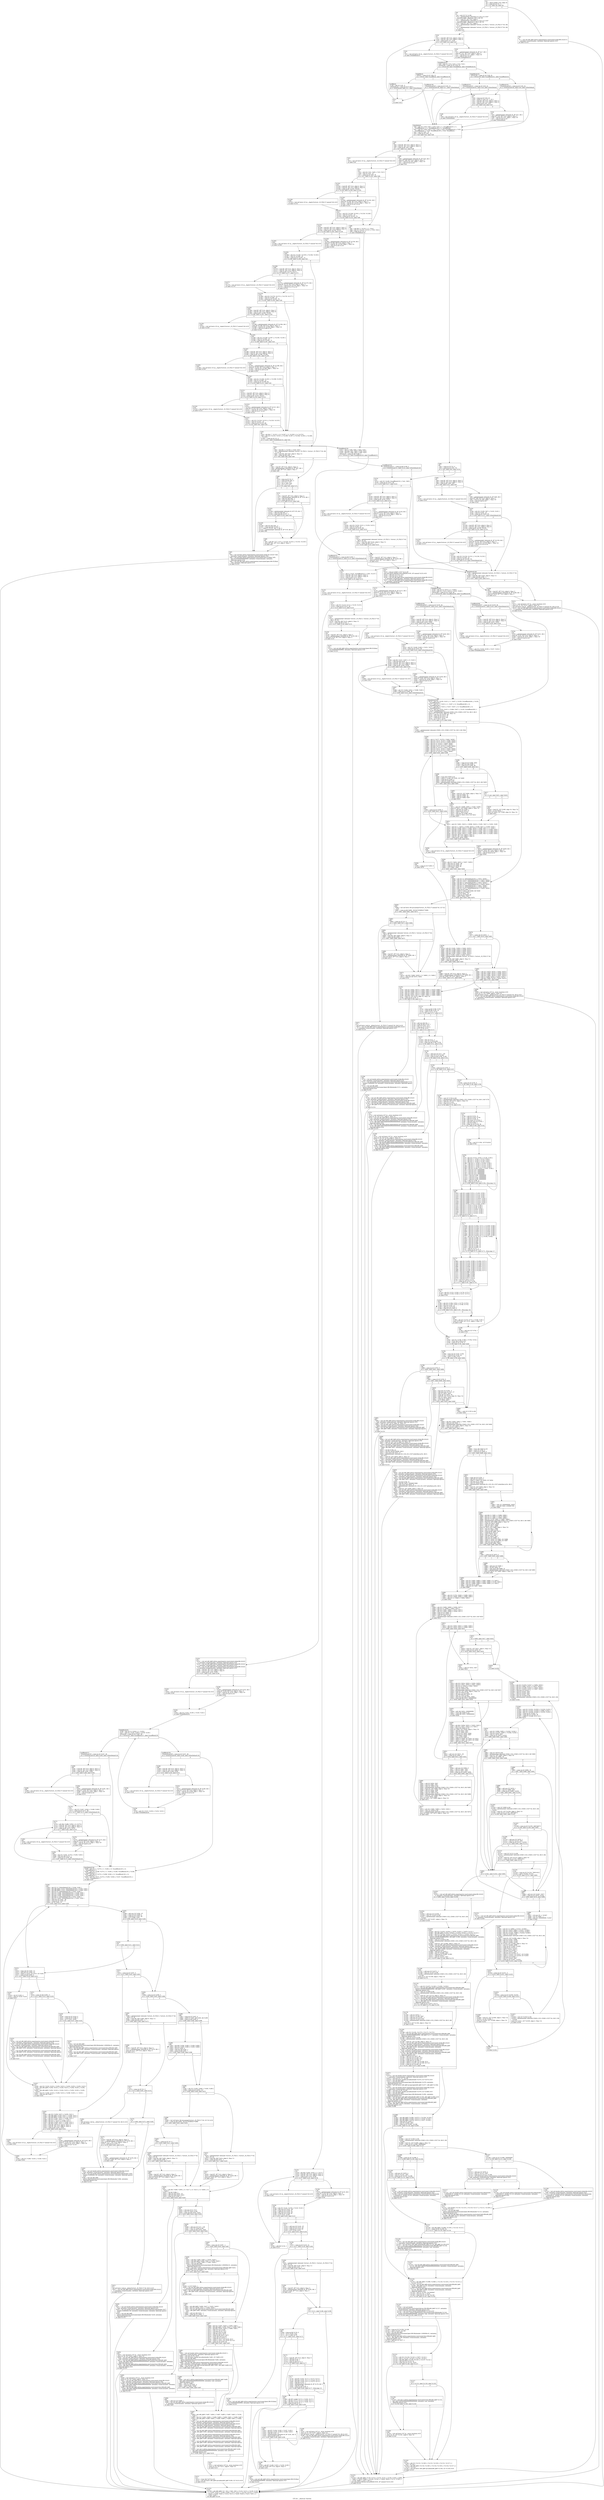digraph "CFG for '__floatscan' function" {
	label="CFG for '__floatscan' function";

	Node0x1fa9c10 [shape=record,label="{%3:\l  %4 = alloca [2048 x i32], align 16\l  %5 = icmp ult i32 %1, 3\l  br i1 %5, label %8, label %6\l|{<s0>T|<s1>F}}"];
	Node0x1fa9c10:s0 -> Node0x1faaa60;
	Node0x1fa9c10:s1 -> Node0x1faaa10;
	Node0x1faaa10 [shape=record,label="{%6:\l6:                                                \l  %7 = tail call x86_fp80 @llvm.experimental.constrained.sitofp.f80.i32(i32 0,\l... metadata !round.dynamic, metadata !fpexcept.ignore) #18\l  br label %1225\l}"];
	Node0x1faaa10 -> Node0x1fb0550;
	Node0x1faaa60 [shape=record,label="{%8:\l8:                                                \l  %9 = sext i32 %1 to i64\l  %10 = getelementptr inbounds [3 x i32], [3 x i32]*\l... @switch.table.__floatscan, i64 0, i64 %9\l  %11 = load i32, i32* %10, align 4\l  %12 = getelementptr inbounds [3 x i32], [3 x i32]*\l... @switch.table.__floatscan.2, i64 0, i64 %9\l  %13 = load i32, i32* %12, align 4\l  %14 = getelementptr inbounds %struct._IO_FILE.5, %struct._IO_FILE.5* %0, i64\l... 0, i32 1\l  %15 = getelementptr inbounds %struct._IO_FILE.5, %struct._IO_FILE.5* %0, i64\l... 0, i32 25\l  br label %16\l}"];
	Node0x1faaa60 -> Node0x1faaab0;
	Node0x1faaab0 [shape=record,label="{%16:\l16:                                               \l  %17 = load i8*, i8** %14, align 8, !tbaa !2\l  %18 = load i8*, i8** %15, align 8, !tbaa !9\l  %19 = icmp eq i8* %17, %18\l  br i1 %19, label %24, label %20\l|{<s0>T|<s1>F}}"];
	Node0x1faaab0:s0 -> Node0x1faab50;
	Node0x1faaab0:s1 -> Node0x1faab00;
	Node0x1faab00 [shape=record,label="{%20:\l20:                                               \l  %21 = getelementptr inbounds i8, i8* %17, i64 1\l  store i8* %21, i8** %14, align 8, !tbaa !2\l  %22 = load i8, i8* %17, align 1, !tbaa !10\l  %23 = zext i8 %22 to i32\l  br label %NodeBlock147\l}"];
	Node0x1faab00 -> Node0x1faaba0;
	Node0x1faab50 [shape=record,label="{%24:\l24:                                               \l  %25 = tail call fastcc i32 @__shgetc(%struct._IO_FILE.5* nonnull %0) #19\l  br label %NodeBlock147\l}"];
	Node0x1faab50 -> Node0x1faaba0;
	Node0x1faaba0 [shape=record,label="{NodeBlock147:                                     \l  %26 = phi i32 [ %23, %20 ], [ %25, %24 ]\l  %Pivot148 = icmp slt i32 %26, 43\l  br i1 %Pivot148, label %NodeBlock, label %NodeBlock145\l|{<s0>T|<s1>F}}"];
	Node0x1faaba0:s0 -> Node0x1faace0;
	Node0x1faaba0:s1 -> Node0x1faabf0;
	Node0x1faabf0 [shape=record,label="{NodeBlock145:                                     \l  %Pivot146 = icmp slt i32 %26, 45\l  br i1 %Pivot146, label %LeafBlock141, label %LeafBlock143\l|{<s0>T|<s1>F}}"];
	Node0x1faabf0:s0 -> Node0x1faac90;
	Node0x1faabf0:s1 -> Node0x1faac40;
	Node0x1faac40 [shape=record,label="{LeafBlock143:                                     \l  %SwitchLeaf144 = icmp eq i32 %26, 45\l  br i1 %SwitchLeaf144, label %28, label %NewDefault\l|{<s0>T|<s1>F}}"];
	Node0x1faac40:s0 -> Node0x1faae20;
	Node0x1faac40:s1 -> Node0x1faaf10;
	Node0x1faac90 [shape=record,label="{LeafBlock141:                                     \l  %SwitchLeaf142 = icmp eq i32 %26, 43\l  br i1 %SwitchLeaf142, label %28, label %NewDefault\l|{<s0>T|<s1>F}}"];
	Node0x1faac90:s0 -> Node0x1faae20;
	Node0x1faac90:s1 -> Node0x1faaf10;
	Node0x1faace0 [shape=record,label="{NodeBlock:                                        \l  %Pivot = icmp slt i32 %26, 32\l  br i1 %Pivot, label %LeafBlock, label %LeafBlock139\l|{<s0>T|<s1>F}}"];
	Node0x1faace0:s0 -> Node0x1faad80;
	Node0x1faace0:s1 -> Node0x1faad30;
	Node0x1faad30 [shape=record,label="{LeafBlock139:                                     \l  %SwitchLeaf140 = icmp eq i32 %26, 32\l  br i1 %SwitchLeaf140, label %27, label %NewDefault\l|{<s0>T|<s1>F}}"];
	Node0x1faad30:s0 -> Node0x1faadd0;
	Node0x1faad30:s1 -> Node0x1faaf10;
	Node0x1faad80 [shape=record,label="{LeafBlock:                                        \l  %.off = add i32 %26, -9\l  %SwitchLeaf = icmp ule i32 %.off, 4\l  br i1 %SwitchLeaf, label %27, label %NewDefault\l|{<s0>T|<s1>F}}"];
	Node0x1faad80:s0 -> Node0x1faadd0;
	Node0x1faad80:s1 -> Node0x1faaf10;
	Node0x1faadd0 [shape=record,label="{%27:\l27:                                               \l  br label %16\l}"];
	Node0x1faadd0 -> Node0x1faaab0;
	Node0x1faae20 [shape=record,label="{%28:\l28:                                               \l  %29 = icmp eq i32 %26, 45\l  %30 = select i1 %29, i32 -1, i32 1\l  %31 = load i8*, i8** %14, align 8, !tbaa !2\l  %32 = load i8*, i8** %15, align 8, !tbaa !9\l  %33 = icmp eq i8* %31, %32\l  br i1 %33, label %38, label %34\l|{<s0>T|<s1>F}}"];
	Node0x1faae20:s0 -> Node0x1faaec0;
	Node0x1faae20:s1 -> Node0x1faae70;
	Node0x1faae70 [shape=record,label="{%34:\l34:                                               \l  %35 = getelementptr inbounds i8, i8* %31, i64 1\l  store i8* %35, i8** %14, align 8, !tbaa !2\l  %36 = load i8, i8* %31, align 1, !tbaa !10\l  %37 = zext i8 %36 to i32\l  br label %NewDefault\l}"];
	Node0x1faae70 -> Node0x1faaf10;
	Node0x1faaec0 [shape=record,label="{%38:\l38:                                               \l  %39 = tail call fastcc i32 @__shgetc(%struct._IO_FILE.5* nonnull %0) #19\l  br label %NewDefault\l}"];
	Node0x1faaec0 -> Node0x1faaf10;
	Node0x1faaf10 [shape=record,label="{NewDefault:                                       \l  %40 = phi i32 [ %30, %38 ], [ %30, %34 ], [ 1, %LeafBlock143 ], [ 1,\l... %LeafBlock141 ], [ 1, %LeafBlock139 ], [ 1, %LeafBlock ]\l  %41 = phi i32 [ %39, %38 ], [ %37, %34 ], [ %26, %LeafBlock143 ], [ %26,\l... %LeafBlock141 ], [ %26, %LeafBlock139 ], [ %26, %LeafBlock ]\l  %42 = and i32 %41, -33\l  %43 = icmp eq i32 %42, 73\l  br i1 %43, label %44, label %90\l|{<s0>T|<s1>F}}"];
	Node0x1faaf10:s0 -> Node0x1faaf60;
	Node0x1faaf10:s1 -> Node0x1fab320;
	Node0x1faaf60 [shape=record,label="{%44:\l44:                                               \l  %45 = load i8*, i8** %14, align 8, !tbaa !2\l  %46 = load i8*, i8** %15, align 8, !tbaa !9\l  %47 = icmp eq i8* %45, %46\l  br i1 %47, label %52, label %48\l|{<s0>T|<s1>F}}"];
	Node0x1faaf60:s0 -> Node0x1fab000;
	Node0x1faaf60:s1 -> Node0x1faafb0;
	Node0x1faafb0 [shape=record,label="{%48:\l48:                                               \l  %49 = getelementptr inbounds i8, i8* %45, i64 1\l  store i8* %49, i8** %14, align 8, !tbaa !2\l  %50 = load i8, i8* %45, align 1, !tbaa !10\l  %51 = zext i8 %50 to i32\l  br label %54\l}"];
	Node0x1faafb0 -> Node0x1fab050;
	Node0x1fab000 [shape=record,label="{%52:\l52:                                               \l  %53 = tail call fastcc i32 @__shgetc(%struct._IO_FILE.5* nonnull %0) #19\l  br label %54\l}"];
	Node0x1fab000 -> Node0x1fab050;
	Node0x1fab050 [shape=record,label="{%54:\l54:                                               \l  %55 = phi i32 [ %51, %48 ], [ %53, %52 ]\l  %56 = and i32 %55, -33\l  %57 = icmp eq i32 %56, 78\l  br i1 %57, label %1241, label %86\l|{<s0>T|<s1>F}}"];
	Node0x1fab050:s0 -> Node0x1fb06e0;
	Node0x1fab050:s1 -> Node0x1fab2d0;
	Node0x1fab0a0 [shape=record,label="{%58:\l58:                                               \l  %59 = phi i64 [ 7, %1321 ], [ 6, %1307 ], [ 5, %1293 ], [ 4, %1279 ]\l  %60 = phi i32 [ %1322, %1321 ], [ %1308, %1307 ], [ %1294, %1293 ], [ %1280,\l... %1279 ]\l  %.not1 = icmp eq i32 %2, 0\l  br i1 %.not1, label %NodeBlock154, label %61\l|{<s0>T|<s1>F}}"];
	Node0x1fab0a0:s0 -> Node0x1fab4b0;
	Node0x1fab0a0:s1 -> Node0x1fab0f0;
	Node0x1fab0f0 [shape=record,label="{%61:\l61:                                               \l  %62 = phi i64 [ 3, %1265 ], [ %59, %58 ]\l  %63 = getelementptr inbounds %struct._IO_FILE.5, %struct._IO_FILE.5* %0, i64\l... 0, i32 26\l  %64 = load i64, i64* %63, align 8, !tbaa !11\l  %65 = icmp sgt i64 %64, -1\l  br i1 %65, label %66, label %69\l|{<s0>T|<s1>F}}"];
	Node0x1fab0f0:s0 -> Node0x1fab140;
	Node0x1fab0f0:s1 -> Node0x1fab190;
	Node0x1fab140 [shape=record,label="{%66:\l66:                                               \l  %67 = load i8*, i8** %14, align 8, !tbaa !2\l  %68 = getelementptr inbounds i8, i8* %67, i64 -1\l  store i8* %68, i8** %14, align 8, !tbaa !2\l  br label %69\l}"];
	Node0x1fab140 -> Node0x1fab190;
	Node0x1fab190 [shape=record,label="{%69:\l69:                                               \l  %70 = icmp eq i32 %2, 0\l  %71 = icmp ult i64 %62, 4\l  %72 = or i1 %71, %70\l  %73 = xor i1 %65, true\l  %74 = or i1 %72, %73\l  br i1 %74, label %82, label %75\l|{<s0>T|<s1>F}}"];
	Node0x1fab190:s0 -> Node0x1fab280;
	Node0x1fab190:s1 -> Node0x1fab1e0;
	Node0x1fab1e0 [shape=record,label="{%75:\l75:                                               \l  %76 = load i8*, i8** %14, align 8, !tbaa !2\l  %77 = getelementptr inbounds i8, i8* %76, i64 -1\l  %78 = add nsw i64 %62, -1\l  %79 = icmp ugt i64 %78, 3\l  br i1 %79, label %1325, label %80\l|{<s0>T|<s1>F}}"];
	Node0x1fab1e0:s0 -> Node0x1fb0e60;
	Node0x1fab1e0:s1 -> Node0x1fab230;
	Node0x1fab230 [shape=record,label="{%80:\l80:                                               \l  %81 = phi i8* [ %77, %75 ], [ %1326, %1325 ], [ %1332, %1329 ]\l  store i8* %81, i8** %14, align 8, !tbaa !2\l  br label %82\l}"];
	Node0x1fab230 -> Node0x1fab280;
	Node0x1fab280 [shape=record,label="{%82:\l82:                                               \l  %83 = tail call float @llvm.experimental.constrained.sitofp.f32.i32(i32 %40,\l... metadata !round.dynamic, metadata !fpexcept.ignore) #18\l  %84 = tail call float @llvm.experimental.constrained.fmul.f32(float %83,\l... float 0x7FF0000000000000, metadata !round.dynamic, metadata\l... !fpexcept.ignore) #18\l  %85 = tail call x86_fp80 @llvm.experimental.constrained.fpext.f80.f32(float\l... %84, metadata !fpexcept.ignore) #18\l  br label %1225\l}"];
	Node0x1fab280 -> Node0x1fb0550;
	Node0x1fab2d0 [shape=record,label="{%86:\l86:                                               \l  %87 = phi i64 [ 2, %1251 ], [ 1, %54 ]\l  %88 = phi i32 [ %1252, %1251 ], [ %55, %54 ]\l  %89 = icmp ne i32 %2, 0\l  br label %NodeBlock154\l}"];
	Node0x1fab2d0 -> Node0x1fab4b0;
	Node0x1fab320 [shape=record,label="{%90:\l90:                                               \l  %91 = icmp ne i32 %2, 0\l  %92 = icmp eq i32 %42, 78\l  br i1 %92, label %93, label %214\l|{<s0>T|<s1>F}}"];
	Node0x1fab320:s0 -> Node0x1fab370;
	Node0x1fab320:s1 -> Node0x1fabeb0;
	Node0x1fab370 [shape=record,label="{%93:\l93:                                               \l  %94 = load i8*, i8** %14, align 8, !tbaa !2\l  %95 = load i8*, i8** %15, align 8, !tbaa !9\l  %96 = icmp eq i8* %94, %95\l  br i1 %96, label %101, label %97\l|{<s0>T|<s1>F}}"];
	Node0x1fab370:s0 -> Node0x1fab410;
	Node0x1fab370:s1 -> Node0x1fab3c0;
	Node0x1fab3c0 [shape=record,label="{%97:\l97:                                               \l  %98 = getelementptr inbounds i8, i8* %94, i64 1\l  store i8* %98, i8** %14, align 8, !tbaa !2\l  %99 = load i8, i8* %94, align 1, !tbaa !10\l  %100 = zext i8 %99 to i32\l  br label %103\l}"];
	Node0x1fab3c0 -> Node0x1fab460;
	Node0x1fab410 [shape=record,label="{%101:\l101:                                              \l  %102 = tail call fastcc i32 @__shgetc(%struct._IO_FILE.5* nonnull %0) #19\l  br label %103\l}"];
	Node0x1fab410 -> Node0x1fab460;
	Node0x1fab460 [shape=record,label="{%103:\l103:                                              \l  %104 = phi i32 [ %100, %97 ], [ %102, %101 ]\l  %105 = and i32 %104, -33\l  %106 = icmp eq i32 %105, 65\l  br i1 %106, label %1227, label %NewDefault149\l|{<s0>T|<s1>F}}"];
	Node0x1fab460:s0 -> Node0x1fb05a0;
	Node0x1fab460:s1 -> Node0x1fabdc0;
	Node0x1fab4b0 [shape=record,label="{NodeBlock154:                                     \l  %107 = phi i1 [ %89, %86 ], [ false, %58 ]\l  %108 = phi i64 [ %87, %86 ], [ %59, %58 ]\l  %109 = phi i32 [ %88, %86 ], [ %60, %58 ]\l  %Pivot155 = icmp slt i64 %108, 3\l  br i1 %Pivot155, label %LeafBlock150, label %LeafBlock152\l|{<s0>T|<s1>F}}"];
	Node0x1fab4b0:s0 -> Node0x1fab550;
	Node0x1fab4b0:s1 -> Node0x1fab500;
	Node0x1fab500 [shape=record,label="{LeafBlock152:                                     \l  %SwitchLeaf153 = icmp eq i64 %108, 3\l  br i1 %SwitchLeaf153, label %110, label %NewDefault149\l|{<s0>T|<s1>F}}"];
	Node0x1fab500:s0 -> Node0x1fab5a0;
	Node0x1fab500:s1 -> Node0x1fabdc0;
	Node0x1fab550 [shape=record,label="{LeafBlock150:                                     \l  %SwitchLeaf151 = icmp eq i64 %108, 0\l  br i1 %SwitchLeaf151, label %214, label %NewDefault149\l|{<s0>T|<s1>F}}"];
	Node0x1fab550:s0 -> Node0x1fabeb0;
	Node0x1fab550:s1 -> Node0x1fabdc0;
	Node0x1fab5a0 [shape=record,label="{%110:\l110:                                              \l  %111 = phi i1 [ %107, %LeafBlock152 ], [ %91, %1237 ]\l  %112 = load i8*, i8** %14, align 8, !tbaa !2\l  %113 = load i8*, i8** %15, align 8, !tbaa !9\l  %114 = icmp eq i8* %112, %113\l  br i1 %114, label %119, label %115\l|{<s0>T|<s1>F}}"];
	Node0x1fab5a0:s0 -> Node0x1fab640;
	Node0x1fab5a0:s1 -> Node0x1fab5f0;
	Node0x1fab5f0 [shape=record,label="{%115:\l115:                                              \l  %116 = getelementptr inbounds i8, i8* %112, i64 1\l  store i8* %116, i8** %14, align 8, !tbaa !2\l  %117 = load i8, i8* %112, align 1, !tbaa !10\l  %118 = zext i8 %117 to i32\l  br label %121\l}"];
	Node0x1fab5f0 -> Node0x1fab690;
	Node0x1fab640 [shape=record,label="{%119:\l119:                                              \l  %120 = tail call fastcc i32 @__shgetc(%struct._IO_FILE.5* nonnull %0) #19\l  br label %121\l}"];
	Node0x1fab640 -> Node0x1fab690;
	Node0x1fab690 [shape=record,label="{%121:\l121:                                              \l  %122 = phi i32 [ %118, %115 ], [ %120, %119 ]\l  %123 = icmp eq i32 %122, 40\l  br i1 %123, label %133, label %124\l|{<s0>T|<s1>F}}"];
	Node0x1fab690:s0 -> Node0x1fab7d0;
	Node0x1fab690:s1 -> Node0x1fab6e0;
	Node0x1fab6e0 [shape=record,label="{%124:\l124:                                              \l  %125 = getelementptr inbounds %struct._IO_FILE.5, %struct._IO_FILE.5* %0,\l... i64 0, i32 26\l  %126 = load i64, i64* %125, align 8, !tbaa !11\l  %127 = icmp sgt i64 %126, -1\l  br i1 %127, label %128, label %131\l|{<s0>T|<s1>F}}"];
	Node0x1fab6e0:s0 -> Node0x1fab730;
	Node0x1fab6e0:s1 -> Node0x1fab780;
	Node0x1fab730 [shape=record,label="{%128:\l128:                                              \l  %129 = load i8*, i8** %14, align 8, !tbaa !2\l  %130 = getelementptr inbounds i8, i8* %129, i64 -1\l  store i8* %130, i8** %14, align 8, !tbaa !2\l  br label %131\l}"];
	Node0x1fab730 -> Node0x1fab780;
	Node0x1fab780 [shape=record,label="{%131:\l131:                                              \l  %132 = tail call x86_fp80 @llvm.experimental.constrained.fpext.f80.f32(float\l... 0x7FF8000000000000, metadata !fpexcept.ignore) #18\l  br label %1225\l}"];
	Node0x1fab780 -> Node0x1fb0550;
	Node0x1fab7d0 [shape=record,label="{%133:\l133:                                              \l  %134 = phi i64 [ %204, %203 ], [ 1, %121 ]\l  %135 = load i8*, i8** %14, align 8, !tbaa !2\l  %136 = load i8*, i8** %15, align 8, !tbaa !9\l  %137 = icmp eq i8* %135, %136\l  br i1 %137, label %142, label %138\l|{<s0>T|<s1>F}}"];
	Node0x1fab7d0:s0 -> Node0x1fab870;
	Node0x1fab7d0:s1 -> Node0x1fab820;
	Node0x1fab820 [shape=record,label="{%138:\l138:                                              \l  %139 = getelementptr inbounds i8, i8* %135, i64 1\l  store i8* %139, i8** %14, align 8, !tbaa !2\l  %140 = load i8, i8* %135, align 1, !tbaa !10\l  %141 = zext i8 %140 to i32\l  br label %144\l}"];
	Node0x1fab820 -> Node0x1fab8c0;
	Node0x1fab870 [shape=record,label="{%142:\l142:                                              \l  %143 = tail call fastcc i32 @__shgetc(%struct._IO_FILE.5* nonnull %0) #19\l  br label %144\l}"];
	Node0x1fab870 -> Node0x1fab8c0;
	Node0x1fab8c0 [shape=record,label="{%144:\l144:                                              \l  %145 = phi i32 [ %141, %138 ], [ %143, %142 ]\l  %146 = add nsw i32 %145, -48\l  %147 = icmp ult i32 %146, 10\l  %148 = add nsw i32 %145, -65\l  %149 = icmp ult i32 %148, 26\l  %150 = or i1 %147, %149\l  br i1 %150, label %203, label %151\l|{<s0>T|<s1>F}}"];
	Node0x1fab8c0:s0 -> Node0x1fabd70;
	Node0x1fab8c0:s1 -> Node0x1fab910;
	Node0x1fab910 [shape=record,label="{%151:\l151:                                              \l  %152 = add nsw i32 %145, -97\l  %153 = icmp ult i32 %152, 26\l  %154 = icmp eq i32 %145, 95\l  %155 = or i1 %154, %153\l  br i1 %155, label %203, label %156\l|{<s0>T|<s1>F}}"];
	Node0x1fab910:s0 -> Node0x1fabd70;
	Node0x1fab910:s1 -> Node0x1fab960;
	Node0x1fab960 [shape=record,label="{%156:\l156:                                              \l  %157 = icmp eq i32 %145, 41\l  br i1 %157, label %158, label %160\l|{<s0>T|<s1>F}}"];
	Node0x1fab960:s0 -> Node0x1fab9b0;
	Node0x1fab960:s1 -> Node0x1faba00;
	Node0x1fab9b0 [shape=record,label="{%158:\l158:                                              \l  %159 = tail call x86_fp80 @llvm.experimental.constrained.fpext.f80.f32(float\l... 0x7FF8000000000000, metadata !fpexcept.ignore) #18\l  br label %1225\l}"];
	Node0x1fab9b0 -> Node0x1fb0550;
	Node0x1faba00 [shape=record,label="{%160:\l160:                                              \l  %161 = getelementptr inbounds %struct._IO_FILE.5, %struct._IO_FILE.5* %0,\l... i64 0, i32 26\l  %162 = load i64, i64* %161, align 8, !tbaa !11\l  %163 = icmp sgt i64 %162, -1\l  br i1 %163, label %164, label %167\l|{<s0>T|<s1>F}}"];
	Node0x1faba00:s0 -> Node0x1faba50;
	Node0x1faba00:s1 -> Node0x1fabaa0;
	Node0x1faba50 [shape=record,label="{%164:\l164:                                              \l  %165 = load i8*, i8** %14, align 8, !tbaa !2\l  %166 = getelementptr inbounds i8, i8* %165, i64 -1\l  store i8* %166, i8** %14, align 8, !tbaa !2\l  br label %167\l}"];
	Node0x1faba50 -> Node0x1fabaa0;
	Node0x1fabaa0 [shape=record,label="{%167:\l167:                                              \l  br i1 %111, label %168, label %196\l|{<s0>T|<s1>F}}"];
	Node0x1fabaa0:s0 -> Node0x1fabaf0;
	Node0x1fabaa0:s1 -> Node0x1fabc80;
	Node0x1fabaf0 [shape=record,label="{%168:\l168:                                              \l  %169 = icmp eq i64 %134, 0\l  %170 = xor i1 %163, true\l  %171 = or i1 %169, %170\l  br i1 %171, label %201, label %172\l|{<s0>T|<s1>F}}"];
	Node0x1fabaf0:s0 -> Node0x1fabd20;
	Node0x1fabaf0:s1 -> Node0x1fabb40;
	Node0x1fabb40 [shape=record,label="{%172:\l172:                                              \l  %173 = load i8*, i8** %14, align 8, !tbaa !2\l  %174 = add i64 %134, -1\l  %175 = and i64 %134, 7\l  %176 = icmp eq i64 %175, 0\l  br i1 %176, label %185, label %177\l|{<s0>T|<s1>F}}"];
	Node0x1fabb40:s0 -> Node0x1fabbe0;
	Node0x1fabb40:s1 -> Node0x1fabb90;
	Node0x1fabb90 [shape=record,label="{%177:\l177:                                              \l  %178 = phi i8* [ %182, %177 ], [ %173, %172 ]\l  %179 = phi i64 [ %181, %177 ], [ %134, %172 ]\l  %180 = phi i64 [ %183, %177 ], [ %175, %172 ]\l  %181 = add i64 %179, -1\l  %182 = getelementptr inbounds i8, i8* %178, i64 -1\l  %183 = add i64 %180, -1\l  %184 = icmp eq i64 %183, 0\l  br i1 %184, label %185, label %177, !llvm.loop !12\l|{<s0>T|<s1>F}}"];
	Node0x1fabb90:s0 -> Node0x1fabbe0;
	Node0x1fabb90:s1 -> Node0x1fabb90;
	Node0x1fabbe0 [shape=record,label="{%185:\l185:                                              \l  %186 = phi i8* [ undef, %172 ], [ %182, %177 ]\l  %187 = phi i8* [ %173, %172 ], [ %182, %177 ]\l  %188 = phi i64 [ %134, %172 ], [ %181, %177 ]\l  %189 = icmp ult i64 %174, 7\l  br i1 %189, label %199, label %190\l|{<s0>T|<s1>F}}"];
	Node0x1fabbe0:s0 -> Node0x1fabcd0;
	Node0x1fabbe0:s1 -> Node0x1fabc30;
	Node0x1fabc30 [shape=record,label="{%190:\l190:                                              \l  %191 = phi i8* [ %194, %190 ], [ %187, %185 ]\l  %192 = phi i64 [ %193, %190 ], [ %188, %185 ]\l  %193 = add i64 %192, -8\l  %194 = getelementptr inbounds i8, i8* %191, i64 -8\l  %195 = icmp eq i64 %193, 0\l  br i1 %195, label %199, label %190\l|{<s0>T|<s1>F}}"];
	Node0x1fabc30:s0 -> Node0x1fabcd0;
	Node0x1fabc30:s1 -> Node0x1fabc30;
	Node0x1fabc80 [shape=record,label="{%196:\l196:                                              \l  %197 = tail call fastcc i32* @__errno_location() #19\l  store i32 22, i32* %197, align 4, !tbaa !14\l  tail call fastcc void @__shlim(%struct._IO_FILE.5* nonnull %0, i64 0) #19\l  %198 = tail call x86_fp80 @llvm.experimental.constrained.sitofp.f80.i32(i32\l... 0, metadata !round.dynamic, metadata !fpexcept.ignore) #18\l  br label %1225\l}"];
	Node0x1fabc80 -> Node0x1fb0550;
	Node0x1fabcd0 [shape=record,label="{%199:\l199:                                              \l  %200 = phi i8* [ %186, %185 ], [ %194, %190 ]\l  store i8* %200, i8** %14, align 8, !tbaa !2\l  br label %201\l}"];
	Node0x1fabcd0 -> Node0x1fabd20;
	Node0x1fabd20 [shape=record,label="{%201:\l201:                                              \l  %202 = tail call x86_fp80 @llvm.experimental.constrained.fpext.f80.f32(float\l... 0x7FF8000000000000, metadata !fpexcept.ignore) #18\l  br label %1225\l}"];
	Node0x1fabd20 -> Node0x1fb0550;
	Node0x1fabd70 [shape=record,label="{%203:\l203:                                              \l  %204 = add i64 %134, 1\l  br label %133\l}"];
	Node0x1fabd70 -> Node0x1fab7d0;
	Node0x1fabdc0 [shape=record,label="{NewDefault149:                                    \l  %205 = getelementptr inbounds %struct._IO_FILE.5, %struct._IO_FILE.5* %0,\l... i64 0, i32 26\l  %206 = load i64, i64* %205, align 8, !tbaa !11\l  %207 = icmp sgt i64 %206, -1\l  br i1 %207, label %208, label %211\l|{<s0>T|<s1>F}}"];
	Node0x1fabdc0:s0 -> Node0x1fabe10;
	Node0x1fabdc0:s1 -> Node0x1fabe60;
	Node0x1fabe10 [shape=record,label="{%208:\l208:                                              \l  %209 = load i8*, i8** %14, align 8, !tbaa !2\l  %210 = getelementptr inbounds i8, i8* %209, i64 -1\l  store i8* %210, i8** %14, align 8, !tbaa !2\l  br label %211\l}"];
	Node0x1fabe10 -> Node0x1fabe60;
	Node0x1fabe60 [shape=record,label="{%211:\l211:                                              \l  %212 = tail call fastcc i32* @__errno_location() #19\l  store i32 22, i32* %212, align 4, !tbaa !14\l  tail call fastcc void @__shlim(%struct._IO_FILE.5* nonnull %0, i64 0) #19\l  %213 = tail call x86_fp80 @llvm.experimental.constrained.sitofp.f80.i32(i32\l... 0, metadata !round.dynamic, metadata !fpexcept.ignore) #18\l  br label %1225\l}"];
	Node0x1fabe60 -> Node0x1fb0550;
	Node0x1fabeb0 [shape=record,label="{%214:\l214:                                              \l  %215 = phi i32 [ %109, %LeafBlock150 ], [ %41, %90 ]\l  %216 = icmp eq i32 %215, 48\l  br i1 %216, label %217, label %522\l|{<s0>T|<s1>F}}"];
	Node0x1fabeb0:s0 -> Node0x1fabf00;
	Node0x1fabeb0:s1 -> Node0x1fad710;
	Node0x1fabf00 [shape=record,label="{%217:\l217:                                              \l  %218 = load i8*, i8** %14, align 8, !tbaa !2\l  %219 = load i8*, i8** %15, align 8, !tbaa !9\l  %220 = icmp eq i8* %218, %219\l  br i1 %220, label %225, label %221\l|{<s0>T|<s1>F}}"];
	Node0x1fabf00:s0 -> Node0x1fabfa0;
	Node0x1fabf00:s1 -> Node0x1fabf50;
	Node0x1fabf50 [shape=record,label="{%221:\l221:                                              \l  %222 = getelementptr inbounds i8, i8* %218, i64 1\l  store i8* %222, i8** %14, align 8, !tbaa !2\l  %223 = load i8, i8* %218, align 1, !tbaa !10\l  %224 = zext i8 %223 to i32\l  br label %227\l}"];
	Node0x1fabf50 -> Node0x1fabff0;
	Node0x1fabfa0 [shape=record,label="{%225:\l225:                                              \l  %226 = tail call fastcc i32 @__shgetc(%struct._IO_FILE.5* nonnull %0) #19\l  br label %227\l}"];
	Node0x1fabfa0 -> Node0x1fabff0;
	Node0x1fabff0 [shape=record,label="{%227:\l227:                                              \l  %228 = phi i32 [ %224, %221 ], [ %226, %225 ]\l  %229 = and i32 %228, -33\l  %230 = icmp eq i32 %229, 88\l  br i1 %230, label %231, label %515\l|{<s0>T|<s1>F}}"];
	Node0x1fabff0:s0 -> Node0x1fac040;
	Node0x1fabff0:s1 -> Node0x1fad670;
	Node0x1fac040 [shape=record,label="{%231:\l231:                                              \l  %232 = tail call x86_fp80 @llvm.experimental.constrained.sitofp.f80.i32(i32\l... 0, metadata !round.dynamic, metadata !fpexcept.ignore) #20\l  %233 = tail call x86_fp80 @llvm.experimental.constrained.sitofp.f80.i32(i32\l... 1, metadata !round.dynamic, metadata !fpexcept.ignore) #20\l  %234 = tail call x86_fp80 @llvm.experimental.constrained.sitofp.f80.i32(i32\l... 0, metadata !round.dynamic, metadata !fpexcept.ignore) #20\l  %235 = load i8*, i8** %14, align 8, !tbaa !2\l  %236 = load i8*, i8** %15, align 8, !tbaa !9\l  %237 = icmp eq i8* %235, %236\l  br i1 %237, label %242, label %238\l|{<s0>T|<s1>F}}"];
	Node0x1fac040:s0 -> Node0x1fac0e0;
	Node0x1fac040:s1 -> Node0x1fac090;
	Node0x1fac090 [shape=record,label="{%238:\l238:                                              \l  %239 = getelementptr inbounds i8, i8* %235, i64 1\l  store i8* %239, i8** %14, align 8, !tbaa !2\l  %240 = load i8, i8* %235, align 1, !tbaa !10\l  %241 = zext i8 %240 to i32\l  br label %244\l}"];
	Node0x1fac090 -> Node0x1fac130;
	Node0x1fac0e0 [shape=record,label="{%242:\l242:                                              \l  %243 = tail call fastcc i32 @__shgetc(%struct._IO_FILE.5* nonnull %0) #19\l  br label %244\l}"];
	Node0x1fac0e0 -> Node0x1fac130;
	Node0x1fac130 [shape=record,label="{%244:\l244:                                              \l  %245 = phi i32 [ %241, %238 ], [ %243, %242 ]\l  br label %NodeBlock161\l}"];
	Node0x1fac130 -> Node0x1fac180;
	Node0x1fac180 [shape=record,label="{NodeBlock161:                                     \l  %246 = phi i32 [ 0, %244 ], [ 1, %258 ]\l  %247 = phi i32 [ %245, %244 ], [ %259, %258 ]\l  %Pivot162 = icmp slt i32 %247, 48\l  br i1 %Pivot162, label %LeafBlock157, label %LeafBlock159\l|{<s0>T|<s1>F}}"];
	Node0x1fac180:s0 -> Node0x1fac220;
	Node0x1fac180:s1 -> Node0x1fac1d0;
	Node0x1fac1d0 [shape=record,label="{LeafBlock159:                                     \l  %SwitchLeaf160 = icmp eq i32 %247, 48\l  br i1 %SwitchLeaf160, label %248, label %NewDefault156\l|{<s0>T|<s1>F}}"];
	Node0x1fac1d0:s0 -> Node0x1fac270;
	Node0x1fac1d0:s1 -> Node0x1fac630;
	Node0x1fac220 [shape=record,label="{LeafBlock157:                                     \l  %SwitchLeaf158 = icmp eq i32 %247, 46\l  br i1 %SwitchLeaf158, label %260, label %NewDefault156\l|{<s0>T|<s1>F}}"];
	Node0x1fac220:s0 -> Node0x1fac3b0;
	Node0x1fac220:s1 -> Node0x1fac630;
	Node0x1fac270 [shape=record,label="{%248:\l248:                                              \l  %249 = load i8*, i8** %14, align 8, !tbaa !2\l  %250 = load i8*, i8** %15, align 8, !tbaa !9\l  %251 = icmp eq i8* %249, %250\l  br i1 %251, label %256, label %252\l|{<s0>T|<s1>F}}"];
	Node0x1fac270:s0 -> Node0x1fac310;
	Node0x1fac270:s1 -> Node0x1fac2c0;
	Node0x1fac2c0 [shape=record,label="{%252:\l252:                                              \l  %253 = getelementptr inbounds i8, i8* %249, i64 1\l  store i8* %253, i8** %14, align 8, !tbaa !2\l  %254 = load i8, i8* %249, align 1, !tbaa !10\l  %255 = zext i8 %254 to i32\l  br label %258\l}"];
	Node0x1fac2c0 -> Node0x1fac360;
	Node0x1fac310 [shape=record,label="{%256:\l256:                                              \l  %257 = tail call fastcc i32 @__shgetc(%struct._IO_FILE.5* nonnull %0) #19\l  br label %258\l}"];
	Node0x1fac310 -> Node0x1fac360;
	Node0x1fac360 [shape=record,label="{%258:\l258:                                              \l  %259 = phi i32 [ %257, %256 ], [ %255, %252 ]\l  br label %NodeBlock161\l}"];
	Node0x1fac360 -> Node0x1fac180;
	Node0x1fac3b0 [shape=record,label="{%260:\l260:                                              \l  %261 = load i8*, i8** %14, align 8, !tbaa !2\l  %262 = load i8*, i8** %15, align 8, !tbaa !9\l  %263 = icmp eq i8* %261, %262\l  br i1 %263, label %268, label %264\l|{<s0>T|<s1>F}}"];
	Node0x1fac3b0:s0 -> Node0x1fac450;
	Node0x1fac3b0:s1 -> Node0x1fac400;
	Node0x1fac400 [shape=record,label="{%264:\l264:                                              \l  %265 = getelementptr inbounds i8, i8* %261, i64 1\l  store i8* %265, i8** %14, align 8, !tbaa !2\l  %266 = load i8, i8* %261, align 1, !tbaa !10\l  %267 = zext i8 %266 to i32\l  br label %270\l}"];
	Node0x1fac400 -> Node0x1fac4a0;
	Node0x1fac450 [shape=record,label="{%268:\l268:                                              \l  %269 = tail call fastcc i32 @__shgetc(%struct._IO_FILE.5* nonnull %0) #19\l  br label %270\l}"];
	Node0x1fac450 -> Node0x1fac4a0;
	Node0x1fac4a0 [shape=record,label="{%270:\l270:                                              \l  %271 = phi i32 [ %267, %264 ], [ %269, %268 ]\l  %272 = icmp eq i32 %271, 48\l  br i1 %272, label %273, label %NewDefault156\l|{<s0>T|<s1>F}}"];
	Node0x1fac4a0:s0 -> Node0x1fac4f0;
	Node0x1fac4a0:s1 -> Node0x1fac630;
	Node0x1fac4f0 [shape=record,label="{%273:\l273:                                              \l  %274 = phi i64 [ %286, %284 ], [ 0, %270 ]\l  %275 = load i8*, i8** %14, align 8, !tbaa !2\l  %276 = load i8*, i8** %15, align 8, !tbaa !9\l  %277 = icmp eq i8* %275, %276\l  br i1 %277, label %282, label %278\l|{<s0>T|<s1>F}}"];
	Node0x1fac4f0:s0 -> Node0x1fac590;
	Node0x1fac4f0:s1 -> Node0x1fac540;
	Node0x1fac540 [shape=record,label="{%278:\l278:                                              \l  %279 = getelementptr inbounds i8, i8* %275, i64 1\l  store i8* %279, i8** %14, align 8, !tbaa !2\l  %280 = load i8, i8* %275, align 1, !tbaa !10\l  %281 = zext i8 %280 to i32\l  br label %284\l}"];
	Node0x1fac540 -> Node0x1fac5e0;
	Node0x1fac590 [shape=record,label="{%282:\l282:                                              \l  %283 = tail call fastcc i32 @__shgetc(%struct._IO_FILE.5* nonnull %0) #19\l  br label %284\l}"];
	Node0x1fac590 -> Node0x1fac5e0;
	Node0x1fac5e0 [shape=record,label="{%284:\l284:                                              \l  %285 = phi i32 [ %281, %278 ], [ %283, %282 ]\l  %286 = add nsw i64 %274, -1\l  %287 = icmp eq i32 %285, 48\l  br i1 %287, label %273, label %NewDefault156\l|{<s0>T|<s1>F}}"];
	Node0x1fac5e0:s0 -> Node0x1fac4f0;
	Node0x1fac5e0:s1 -> Node0x1fac630;
	Node0x1fac630 [shape=record,label="{NewDefault156:                                    \l  %288 = phi i32 [ 1, %270 ], [ 1, %284 ], [ 0, %LeafBlock159 ], [ 0,\l... %LeafBlock157 ]\l  %289 = phi i32 [ %246, %270 ], [ 1, %284 ], [ %246, %LeafBlock159 ], [ %246,\l... %LeafBlock157 ]\l  %290 = phi i64 [ 0, %270 ], [ %286, %284 ], [ 0, %LeafBlock159 ], [ 0,\l... %LeafBlock157 ]\l  %291 = phi i32 [ %271, %270 ], [ %285, %284 ], [ %247, %LeafBlock159 ], [\l... %247, %LeafBlock157 ]\l  br label %292\l}"];
	Node0x1fac630 -> Node0x1fac680;
	Node0x1fac680 [shape=record,label="{%292:\l292:                                              \l  %293 = phi i32 [ 0, %NewDefault156 ], [ %344, %361 ]\l  %294 = phi x86_fp80 [ %232, %NewDefault156 ], [ %345, %361 ]\l  %295 = phi x86_fp80 [ %233, %NewDefault156 ], [ %346, %361 ]\l  %296 = phi i32 [ 0, %NewDefault156 ], [ %347, %361 ]\l  %297 = phi i32 [ %288, %NewDefault156 ], [ %348, %361 ]\l  %298 = phi i32 [ %289, %NewDefault156 ], [ %349, %361 ]\l  %299 = phi i64 [ %290, %NewDefault156 ], [ %350, %361 ]\l  %300 = phi i64 [ 0, %NewDefault156 ], [ %351, %361 ]\l  %301 = phi i32 [ %291, %NewDefault156 ], [ %362, %361 ]\l  %302 = add nsw i32 %301, -48\l  %303 = icmp ult i32 %302, 10\l  %304 = or i32 %301, 32\l  br i1 %303, label %313, label %305\l|{<s0>T|<s1>F}}"];
	Node0x1fac680:s0 -> Node0x1fac7c0;
	Node0x1fac680:s1 -> Node0x1fac6d0;
	Node0x1fac6d0 [shape=record,label="{%305:\l305:                                              \l  %306 = add nsw i32 %304, -97\l  %307 = icmp ult i32 %306, 6\l  %308 = icmp eq i32 %301, 46\l  %309 = or i1 %308, %307\l  br i1 %309, label %310, label %363\l|{<s0>T|<s1>F}}"];
	Node0x1fac6d0:s0 -> Node0x1fac720;
	Node0x1fac6d0:s1 -> Node0x1facb30;
	Node0x1fac720 [shape=record,label="{%310:\l310:                                              \l  br i1 %308, label %311, label %313\l|{<s0>T|<s1>F}}"];
	Node0x1fac720:s0 -> Node0x1fac770;
	Node0x1fac720:s1 -> Node0x1fac7c0;
	Node0x1fac770 [shape=record,label="{%311:\l311:                                              \l  %312 = icmp eq i32 %297, 0\l  br i1 %312, label %343, label %363\l|{<s0>T|<s1>F}}"];
	Node0x1fac770:s0 -> Node0x1fac9f0;
	Node0x1fac770:s1 -> Node0x1facb30;
	Node0x1fac7c0 [shape=record,label="{%313:\l313:                                              \l  %314 = icmp sgt i32 %301, 57\l  %315 = add nsw i32 %304, -87\l  %316 = select i1 %314, i32 %315, i32 %302\l  %317 = icmp slt i64 %300, 8\l  br i1 %317, label %318, label %321\l|{<s0>T|<s1>F}}"];
	Node0x1fac7c0:s0 -> Node0x1fac810;
	Node0x1fac7c0:s1 -> Node0x1fac860;
	Node0x1fac810 [shape=record,label="{%318:\l318:                                              \l  %319 = shl i32 %293, 4\l  %320 = add i32 %316, %319\l  br label %337\l}"];
	Node0x1fac810 -> Node0x1fac9a0;
	Node0x1fac860 [shape=record,label="{%321:\l321:                                              \l  %322 = icmp slt i64 %300, 17\l  br i1 %322, label %323, label %329\l|{<s0>T|<s1>F}}"];
	Node0x1fac860:s0 -> Node0x1fac8b0;
	Node0x1fac860:s1 -> Node0x1fac900;
	Node0x1fac8b0 [shape=record,label="{%323:\l323:                                              \l  %324 = tail call x86_fp80 @llvm.experimental.constrained.sitofp.f80.i32(i32\l... %316, metadata !round.dynamic, metadata !fpexcept.ignore) #20\l  %325 = tail call x86_fp80 @llvm.experimental.constrained.sitofp.f80.i32(i32\l... 16, metadata !round.dynamic, metadata !fpexcept.ignore) #20\l  %326 = tail call x86_fp80 @llvm.experimental.constrained.fdiv.f80(x86_fp80\l... %295, x86_fp80 %325, metadata !round.dynamic, metadata !fpexcept.ignore)\l... #20\l  %327 = tail call x86_fp80 @llvm.experimental.constrained.fmul.f80(x86_fp80\l... %324, x86_fp80 %326, metadata !round.dynamic, metadata !fpexcept.ignore)\l... #20\l  %328 = tail call x86_fp80 @llvm.experimental.constrained.fadd.f80(x86_fp80\l... %294, x86_fp80 %327, metadata !round.dynamic, metadata !fpexcept.ignore)\l... #20\l  br label %337\l}"];
	Node0x1fac8b0 -> Node0x1fac9a0;
	Node0x1fac900 [shape=record,label="{%329:\l329:                                              \l  %330 = icmp eq i32 %316, 0\l  %331 = icmp ne i32 %296, 0\l  %332 = or i1 %331, %330\l  br i1 %332, label %337, label %333\l|{<s0>T|<s1>F}}"];
	Node0x1fac900:s0 -> Node0x1fac9a0;
	Node0x1fac900:s1 -> Node0x1fac950;
	Node0x1fac950 [shape=record,label="{%333:\l333:                                              \l  %334 = tail call x86_fp80\l... @llvm.experimental.constrained.fpext.f80.f64(double 5.000000e-01, metadata\l... !fpexcept.ignore) #20\l  %335 = tail call x86_fp80 @llvm.experimental.constrained.fmul.f80(x86_fp80\l... %334, x86_fp80 %295, metadata !round.dynamic, metadata !fpexcept.ignore)\l... #20\l  %336 = tail call x86_fp80 @llvm.experimental.constrained.fadd.f80(x86_fp80\l... %294, x86_fp80 %335, metadata !round.dynamic, metadata !fpexcept.ignore)\l... #20\l  br label %337\l}"];
	Node0x1fac950 -> Node0x1fac9a0;
	Node0x1fac9a0 [shape=record,label="{%337:\l337:                                              \l  %338 = phi i32 [ %320, %318 ], [ %293, %323 ], [ %293, %329 ], [ %293, %333 ]\l  %339 = phi x86_fp80 [ %294, %318 ], [ %328, %323 ], [ %294, %329 ], [ %336,\l... %333 ]\l  %340 = phi x86_fp80 [ %295, %318 ], [ %326, %323 ], [ %295, %329 ], [ %295,\l... %333 ]\l  %341 = phi i32 [ %296, %318 ], [ %296, %323 ], [ %296, %329 ], [ 1, %333 ]\l  %342 = add nsw i64 %300, 1\l  br label %343\l}"];
	Node0x1fac9a0 -> Node0x1fac9f0;
	Node0x1fac9f0 [shape=record,label="{%343:\l343:                                              \l  %344 = phi i32 [ %338, %337 ], [ %293, %311 ]\l  %345 = phi x86_fp80 [ %339, %337 ], [ %294, %311 ]\l  %346 = phi x86_fp80 [ %340, %337 ], [ %295, %311 ]\l  %347 = phi i32 [ %341, %337 ], [ %296, %311 ]\l  %348 = phi i32 [ %297, %337 ], [ 1, %311 ]\l  %349 = phi i32 [ 1, %337 ], [ %298, %311 ]\l  %350 = phi i64 [ %299, %337 ], [ %300, %311 ]\l  %351 = phi i64 [ %342, %337 ], [ %300, %311 ]\l  %352 = load i8*, i8** %14, align 8, !tbaa !2\l  %353 = load i8*, i8** %15, align 8, !tbaa !9\l  %354 = icmp eq i8* %352, %353\l  br i1 %354, label %359, label %355\l|{<s0>T|<s1>F}}"];
	Node0x1fac9f0:s0 -> Node0x1faca90;
	Node0x1fac9f0:s1 -> Node0x1faca40;
	Node0x1faca40 [shape=record,label="{%355:\l355:                                              \l  %356 = getelementptr inbounds i8, i8* %352, i64 1\l  store i8* %356, i8** %14, align 8, !tbaa !2\l  %357 = load i8, i8* %352, align 1, !tbaa !10\l  %358 = zext i8 %357 to i32\l  br label %361\l}"];
	Node0x1faca40 -> Node0x1facae0;
	Node0x1faca90 [shape=record,label="{%359:\l359:                                              \l  %360 = tail call fastcc i32 @__shgetc(%struct._IO_FILE.5* nonnull %0) #19\l  br label %361\l}"];
	Node0x1faca90 -> Node0x1facae0;
	Node0x1facae0 [shape=record,label="{%361:\l361:                                              \l  %362 = phi i32 [ %360, %359 ], [ %358, %355 ]\l  br label %292\l}"];
	Node0x1facae0 -> Node0x1fac680;
	Node0x1facb30 [shape=record,label="{%363:\l363:                                              \l  %364 = icmp eq i32 %298, 0\l  br i1 %364, label %365, label %386\l|{<s0>T|<s1>F}}"];
	Node0x1facb30:s0 -> Node0x1facb80;
	Node0x1facb30:s1 -> Node0x1face00;
	Node0x1facb80 [shape=record,label="{%365:\l365:                                              \l  %366 = getelementptr inbounds %struct._IO_FILE.5, %struct._IO_FILE.5* %0,\l... i64 0, i32 26\l  %367 = load i64, i64* %366, align 8, !tbaa !11\l  %368 = icmp sgt i64 %367, -1\l  br i1 %368, label %369, label %372\l|{<s0>T|<s1>F}}"];
	Node0x1facb80:s0 -> Node0x1facbd0;
	Node0x1facb80:s1 -> Node0x1facc20;
	Node0x1facbd0 [shape=record,label="{%369:\l369:                                              \l  %370 = load i8*, i8** %14, align 8, !tbaa !2\l  %371 = getelementptr inbounds i8, i8* %370, i64 -1\l  store i8* %371, i8** %14, align 8, !tbaa !2\l  br label %372\l}"];
	Node0x1facbd0 -> Node0x1facc20;
	Node0x1facc20 [shape=record,label="{%372:\l372:                                              \l  %373 = icmp eq i32 %2, 0\l  br i1 %373, label %381, label %374\l|{<s0>T|<s1>F}}"];
	Node0x1facc20:s0 -> Node0x1facd60;
	Node0x1facc20:s1 -> Node0x1facc70;
	Node0x1facc70 [shape=record,label="{%374:\l374:                                              \l  br i1 %368, label %375, label %382\l|{<s0>T|<s1>F}}"];
	Node0x1facc70:s0 -> Node0x1faccc0;
	Node0x1facc70:s1 -> Node0x1facdb0;
	Node0x1faccc0 [shape=record,label="{%375:\l375:                                              \l  %376 = load i8*, i8** %14, align 8, !tbaa !2\l  %377 = getelementptr inbounds i8, i8* %376, i64 -1\l  store i8* %377, i8** %14, align 8, !tbaa !2\l  %378 = icmp eq i32 %297, 0\l  br i1 %378, label %382, label %379\l|{<s0>T|<s1>F}}"];
	Node0x1faccc0:s0 -> Node0x1facdb0;
	Node0x1faccc0:s1 -> Node0x1facd10;
	Node0x1facd10 [shape=record,label="{%379:\l379:                                              \l  %380 = getelementptr inbounds i8, i8* %376, i64 -2\l  store i8* %380, i8** %14, align 8, !tbaa !2\l  br label %382\l}"];
	Node0x1facd10 -> Node0x1facdb0;
	Node0x1facd60 [shape=record,label="{%381:\l381:                                              \l  tail call fastcc void @__shlim(%struct._IO_FILE.5* nonnull %0, i64 0) #19\l  br label %382\l}"];
	Node0x1facd60 -> Node0x1facdb0;
	Node0x1facdb0 [shape=record,label="{%382:\l382:                                              \l  %383 = tail call double @llvm.experimental.constrained.sitofp.f64.i32(i32\l... %40, metadata !round.dynamic, metadata !fpexcept.ignore) #20\l  %384 = tail call double @llvm.experimental.constrained.fmul.f64(double %383,\l... double 0.000000e+00, metadata !round.dynamic, metadata !fpexcept.ignore)\l... #20\l  %385 = tail call x86_fp80\l... @llvm.experimental.constrained.fpext.f80.f64(double %384, metadata\l... !fpexcept.ignore) #20\l  br label %1225\l}"];
	Node0x1facdb0 -> Node0x1fb0550;
	Node0x1face00 [shape=record,label="{%386:\l386:                                              \l  %387 = icmp eq i32 %297, 0\l  %388 = select i1 %387, i64 %300, i64 %299\l  %389 = icmp slt i64 %300, 8\l  br i1 %389, label %390, label %396\l|{<s0>T|<s1>F}}"];
	Node0x1face00:s0 -> Node0x1face50;
	Node0x1face00:s1 -> Node0x1facea0;
	Node0x1face50 [shape=record,label="{%390:\l390:                                              \l  %391 = phi i64 [ %394, %390 ], [ %300, %386 ]\l  %392 = phi i32 [ %393, %390 ], [ %293, %386 ]\l  %393 = shl i32 %392, 4\l  %394 = add nsw i64 %391, 1\l  %395 = icmp slt i64 %391, 7\l  br i1 %395, label %390, label %396\l|{<s0>T|<s1>F}}"];
	Node0x1face50:s0 -> Node0x1face50;
	Node0x1face50:s1 -> Node0x1facea0;
	Node0x1facea0 [shape=record,label="{%396:\l396:                                              \l  %397 = phi i32 [ %293, %386 ], [ %393, %390 ]\l  %398 = icmp eq i32 %304, 112\l  br i1 %398, label %399, label %413\l|{<s0>T|<s1>F}}"];
	Node0x1facea0:s0 -> Node0x1facef0;
	Node0x1facea0:s1 -> Node0x1fad080;
	Node0x1facef0 [shape=record,label="{%399:\l399:                                              \l  %400 = tail call fastcc i64 @scanexp(%struct._IO_FILE.5* %0, i32 %2) #19\l  %401 = icmp eq i64 %400, -9223372036854775808\l  br i1 %401, label %402, label %420\l|{<s0>T|<s1>F}}"];
	Node0x1facef0:s0 -> Node0x1facf40;
	Node0x1facef0:s1 -> Node0x1fad120;
	Node0x1facf40 [shape=record,label="{%402:\l402:                                              \l  %403 = icmp eq i32 %2, 0\l  br i1 %403, label %411, label %404\l|{<s0>T|<s1>F}}"];
	Node0x1facf40:s0 -> Node0x1fad030;
	Node0x1facf40:s1 -> Node0x1facf90;
	Node0x1facf90 [shape=record,label="{%404:\l404:                                              \l  %405 = getelementptr inbounds %struct._IO_FILE.5, %struct._IO_FILE.5* %0,\l... i64 0, i32 26\l  %406 = load i64, i64* %405, align 8, !tbaa !11\l  %407 = icmp sgt i64 %406, -1\l  br i1 %407, label %408, label %420\l|{<s0>T|<s1>F}}"];
	Node0x1facf90:s0 -> Node0x1facfe0;
	Node0x1facf90:s1 -> Node0x1fad120;
	Node0x1facfe0 [shape=record,label="{%408:\l408:                                              \l  %409 = load i8*, i8** %14, align 8, !tbaa !2\l  %410 = getelementptr inbounds i8, i8* %409, i64 -1\l  store i8* %410, i8** %14, align 8, !tbaa !2\l  br label %420\l}"];
	Node0x1facfe0 -> Node0x1fad120;
	Node0x1fad030 [shape=record,label="{%411:\l411:                                              \l  tail call fastcc void @__shlim(%struct._IO_FILE.5* %0, i64 0) #19\l  %412 = tail call x86_fp80 @llvm.experimental.constrained.sitofp.f80.i32(i32\l... 0, metadata !round.dynamic, metadata !fpexcept.ignore) #20\l  br label %1225\l}"];
	Node0x1fad030 -> Node0x1fb0550;
	Node0x1fad080 [shape=record,label="{%413:\l413:                                              \l  %414 = getelementptr inbounds %struct._IO_FILE.5, %struct._IO_FILE.5* %0,\l... i64 0, i32 26\l  %415 = load i64, i64* %414, align 8, !tbaa !11\l  %416 = icmp sgt i64 %415, -1\l  br i1 %416, label %417, label %420\l|{<s0>T|<s1>F}}"];
	Node0x1fad080:s0 -> Node0x1fad0d0;
	Node0x1fad080:s1 -> Node0x1fad120;
	Node0x1fad0d0 [shape=record,label="{%417:\l417:                                              \l  %418 = load i8*, i8** %14, align 8, !tbaa !2\l  %419 = getelementptr inbounds i8, i8* %418, i64 -1\l  store i8* %419, i8** %14, align 8, !tbaa !2\l  br label %420\l}"];
	Node0x1fad0d0 -> Node0x1fad120;
	Node0x1fad120 [shape=record,label="{%420:\l420:                                              \l  %421 = phi i64 [ %400, %399 ], [ 0, %417 ], [ 0, %413 ], [ 0, %408 ], [ 0,\l... %404 ]\l  %422 = shl i64 %388, 2\l  %423 = add nsw i64 %422, -32\l  %424 = add nsw i64 %423, %421\l  %425 = icmp eq i32 %397, 0\l  br i1 %425, label %426, label %430\l|{<s0>T|<s1>F}}"];
	Node0x1fad120:s0 -> Node0x1fad170;
	Node0x1fad120:s1 -> Node0x1fad1c0;
	Node0x1fad170 [shape=record,label="{%426:\l426:                                              \l  %427 = tail call double @llvm.experimental.constrained.sitofp.f64.i32(i32\l... %40, metadata !round.dynamic, metadata !fpexcept.ignore) #20\l  %428 = tail call double @llvm.experimental.constrained.fmul.f64(double %427,\l... double 0.000000e+00, metadata !round.dynamic, metadata !fpexcept.ignore)\l... #20\l  %429 = tail call x86_fp80\l... @llvm.experimental.constrained.fpext.f80.f64(double %428, metadata\l... !fpexcept.ignore) #20\l  br label %1225\l}"];
	Node0x1fad170 -> Node0x1fb0550;
	Node0x1fad1c0 [shape=record,label="{%430:\l430:                                              \l  %431 = sub nsw i32 0, %13\l  %432 = zext i32 %431 to i64\l  %433 = icmp sgt i64 %424, %432\l  br i1 %433, label %434, label %439\l|{<s0>T|<s1>F}}"];
	Node0x1fad1c0:s0 -> Node0x1fad210;
	Node0x1fad1c0:s1 -> Node0x1fad260;
	Node0x1fad210 [shape=record,label="{%434:\l434:                                              \l  %435 = tail call fastcc i32* @__errno_location() #19\l  store i32 34, i32* %435, align 4, !tbaa !14\l  %436 = tail call x86_fp80 @llvm.experimental.constrained.sitofp.f80.i32(i32\l... %40, metadata !round.dynamic, metadata !fpexcept.ignore) #20\l  %437 = tail call x86_fp80 @llvm.experimental.constrained.fmul.f80(x86_fp80\l... %436, x86_fp80 0xK7FFEFFFFFFFFFFFFFFFF, metadata !round.dynamic, metadata\l... !fpexcept.ignore) #20\l  %438 = tail call x86_fp80 @llvm.experimental.constrained.fmul.f80(x86_fp80\l... %437, x86_fp80 0xK7FFEFFFFFFFFFFFFFFFF, metadata !round.dynamic, metadata\l... !fpexcept.ignore) #20\l  br label %1225\l}"];
	Node0x1fad210 -> Node0x1fb0550;
	Node0x1fad260 [shape=record,label="{%439:\l439:                                              \l  %440 = add nsw i32 %13, -128\l  %441 = sext i32 %440 to i64\l  %442 = icmp slt i64 %424, %441\l  br i1 %442, label %445, label %443\l|{<s0>T|<s1>F}}"];
	Node0x1fad260:s0 -> Node0x1fad300;
	Node0x1fad260:s1 -> Node0x1fad2b0;
	Node0x1fad2b0 [shape=record,label="{%443:\l443:                                              \l  %444 = icmp sgt i32 %397, -1\l  br i1 %444, label %450, label %467\l|{<s0>T|<s1>F}}"];
	Node0x1fad2b0:s0 -> Node0x1fad350;
	Node0x1fad2b0:s1 -> Node0x1fad440;
	Node0x1fad300 [shape=record,label="{%445:\l445:                                              \l  %446 = tail call fastcc i32* @__errno_location() #19\l  store i32 34, i32* %446, align 4, !tbaa !14\l  %447 = tail call x86_fp80 @llvm.experimental.constrained.sitofp.f80.i32(i32\l... %40, metadata !round.dynamic, metadata !fpexcept.ignore) #20\l  %448 = tail call x86_fp80 @llvm.experimental.constrained.fmul.f80(x86_fp80\l... %447, x86_fp80 0xK00018000000000000000, metadata !round.dynamic, metadata\l... !fpexcept.ignore) #20\l  %449 = tail call x86_fp80 @llvm.experimental.constrained.fmul.f80(x86_fp80\l... %448, x86_fp80 0xK00018000000000000000, metadata !round.dynamic, metadata\l... !fpexcept.ignore) #20\l  br label %1225\l}"];
	Node0x1fad300 -> Node0x1fb0550;
	Node0x1fad350 [shape=record,label="{%450:\l450:                                              \l  %451 = phi i64 [ %465, %461 ], [ %424, %443 ]\l  %452 = phi x86_fp80 [ %464, %461 ], [ %294, %443 ]\l  %453 = phi i32 [ %463, %461 ], [ %397, %443 ]\l  %454 = tail call x86_fp80\l... @llvm.experimental.constrained.fpext.f80.f64(double 5.000000e-01, metadata\l... !fpexcept.ignore) #20\l  %455 = tail call i1 @llvm.experimental.constrained.fcmps.f80(x86_fp80 %452,\l... x86_fp80 %454, metadata !oge, metadata !fpexcept.ignore) #20\l  %456 = shl nuw i32 %453, 1\l  br i1 %455, label %457, label %461\l|{<s0>T|<s1>F}}"];
	Node0x1fad350:s0 -> Node0x1fad3a0;
	Node0x1fad350:s1 -> Node0x1fad3f0;
	Node0x1fad3a0 [shape=record,label="{%457:\l457:                                              \l  %458 = or i32 %456, 1\l  %459 = tail call x86_fp80 @llvm.experimental.constrained.sitofp.f80.i32(i32\l... 1, metadata !round.dynamic, metadata !fpexcept.ignore) #20\l  %460 = tail call x86_fp80 @llvm.experimental.constrained.fsub.f80(x86_fp80\l... %452, x86_fp80 %459, metadata !round.dynamic, metadata !fpexcept.ignore)\l... #20\l  br label %461\l}"];
	Node0x1fad3a0 -> Node0x1fad3f0;
	Node0x1fad3f0 [shape=record,label="{%461:\l461:                                              \l  %462 = phi x86_fp80 [ %460, %457 ], [ %452, %450 ]\l  %463 = phi i32 [ %458, %457 ], [ %456, %450 ]\l  %464 = tail call x86_fp80 @llvm.experimental.constrained.fadd.f80(x86_fp80\l... %452, x86_fp80 %462, metadata !round.dynamic, metadata !fpexcept.ignore)\l... #20\l  %465 = add nsw i64 %451, -1\l  %466 = icmp sgt i32 %463, -1\l  br i1 %466, label %450, label %467\l|{<s0>T|<s1>F}}"];
	Node0x1fad3f0:s0 -> Node0x1fad350;
	Node0x1fad3f0:s1 -> Node0x1fad440;
	Node0x1fad440 [shape=record,label="{%467:\l467:                                              \l  %468 = phi i32 [ %397, %443 ], [ %463, %461 ]\l  %469 = phi x86_fp80 [ %294, %443 ], [ %464, %461 ]\l  %470 = phi i64 [ %424, %443 ], [ %465, %461 ]\l  %471 = zext i32 %11 to i64\l  %472 = sub nsw i32 32, %13\l  %473 = zext i32 %472 to i64\l  %474 = add i64 %470, %473\l  %475 = icmp slt i64 %474, %471\l  %476 = trunc i64 %474 to i32\l  %477 = icmp sgt i32 %476, 0\l  %478 = select i1 %477, i32 %476, i32 0\l  %479 = select i1 %475, i32 %478, i32 %11\l  %480 = icmp slt i32 %479, 64\l  br i1 %480, label %481, label %497\l|{<s0>T|<s1>F}}"];
	Node0x1fad440:s0 -> Node0x1fad490;
	Node0x1fad440:s1 -> Node0x1fad580;
	Node0x1fad490 [shape=record,label="{%481:\l481:                                              \l  %482 = tail call double @llvm.experimental.constrained.sitofp.f64.i32(i32 1,\l... metadata !round.dynamic, metadata !fpexcept.ignore) #20\l  %483 = sub nsw i32 95, %479\l  %484 = tail call fastcc double @scalbn(double %482, i32 %483) #19\l  %485 = tail call x86_fp80\l... @llvm.experimental.constrained.fpext.f80.f64(double %484, metadata\l... !fpexcept.ignore) #20\l  %486 = tail call x86_fp80 @llvm.experimental.constrained.sitofp.f80.i32(i32\l... %40, metadata !round.dynamic, metadata !fpexcept.ignore) #20\l  %487 = tail call fastcc x86_fp80 @copysignl(x86_fp80 %485, x86_fp80 %486) #19\l  %488 = icmp slt i32 %479, 32\l  br i1 %488, label %489, label %497\l|{<s0>T|<s1>F}}"];
	Node0x1fad490:s0 -> Node0x1fad4e0;
	Node0x1fad490:s1 -> Node0x1fad580;
	Node0x1fad4e0 [shape=record,label="{%489:\l489:                                              \l  %490 = tail call i1 @llvm.experimental.constrained.fcmp.f80(x86_fp80 %469,\l... x86_fp80 0xK00000000000000000000, metadata !une, metadata\l... !fpexcept.ignore) #20\l  %491 = and i32 %468, 1\l  %492 = icmp eq i32 %491, 0\l  %493 = and i1 %492, %490\l  br i1 %493, label %494, label %497\l|{<s0>T|<s1>F}}"];
	Node0x1fad4e0:s0 -> Node0x1fad530;
	Node0x1fad4e0:s1 -> Node0x1fad580;
	Node0x1fad530 [shape=record,label="{%494:\l494:                                              \l  %495 = add nsw i32 %468, 1\l  %496 = tail call x86_fp80 @llvm.experimental.constrained.sitofp.f80.i32(i32\l... 0, metadata !round.dynamic, metadata !fpexcept.ignore) #20\l  br label %497\l}"];
	Node0x1fad530 -> Node0x1fad580;
	Node0x1fad580 [shape=record,label="{%497:\l497:                                              \l  %498 = phi x86_fp80 [ %487, %494 ], [ %487, %489 ], [ %487, %481 ], [ %234,\l... %467 ]\l  %499 = phi i32 [ %495, %494 ], [ %468, %489 ], [ %468, %481 ], [ %468, %467 ]\l  %500 = phi x86_fp80 [ %496, %494 ], [ %469, %489 ], [ %469, %481 ], [ %469,\l... %467 ]\l  %501 = tail call x86_fp80 @llvm.experimental.constrained.sitofp.f80.i32(i32\l... %40, metadata !round.dynamic, metadata !fpexcept.ignore) #20\l  %502 = tail call x86_fp80 @llvm.experimental.constrained.uitofp.f80.i32(i32\l... %499, metadata !round.dynamic, metadata !fpexcept.ignore) #20\l  %503 = tail call x86_fp80 @llvm.experimental.constrained.fmul.f80(x86_fp80\l... %501, x86_fp80 %502, metadata !round.dynamic, metadata !fpexcept.ignore)\l... #20\l  %504 = tail call x86_fp80 @llvm.experimental.constrained.fadd.f80(x86_fp80\l... %498, x86_fp80 %503, metadata !round.dynamic, metadata !fpexcept.ignore)\l... #20\l  %505 = tail call x86_fp80 @llvm.experimental.constrained.sitofp.f80.i32(i32\l... %40, metadata !round.dynamic, metadata !fpexcept.ignore) #20\l  %506 = tail call x86_fp80 @llvm.experimental.constrained.fmul.f80(x86_fp80\l... %505, x86_fp80 %500, metadata !round.dynamic, metadata !fpexcept.ignore)\l... #20\l  %507 = tail call x86_fp80 @llvm.experimental.constrained.fadd.f80(x86_fp80\l... %504, x86_fp80 %506, metadata !round.dynamic, metadata !fpexcept.ignore)\l... #20\l  %508 = tail call x86_fp80 @llvm.experimental.constrained.fsub.f80(x86_fp80\l... %507, x86_fp80 %498, metadata !round.dynamic, metadata !fpexcept.ignore)\l... #20\l  %509 = tail call i1 @llvm.experimental.constrained.fcmp.f80(x86_fp80 %508,\l... x86_fp80 0xK00000000000000000000, metadata !une, metadata\l... !fpexcept.ignore) #20\l  br i1 %509, label %512, label %510\l|{<s0>T|<s1>F}}"];
	Node0x1fad580:s0 -> Node0x1fad620;
	Node0x1fad580:s1 -> Node0x1fad5d0;
	Node0x1fad5d0 [shape=record,label="{%510:\l510:                                              \l  %511 = tail call fastcc i32* @__errno_location() #19\l  store i32 34, i32* %511, align 4, !tbaa !14\l  br label %512\l}"];
	Node0x1fad5d0 -> Node0x1fad620;
	Node0x1fad620 [shape=record,label="{%512:\l512:                                              \l  %513 = trunc i64 %470 to i32\l  %514 = tail call fastcc x86_fp80 @scalbnl(x86_fp80 %508, i32 %513) #19\l  br label %1225\l}"];
	Node0x1fad620 -> Node0x1fb0550;
	Node0x1fad670 [shape=record,label="{%515:\l515:                                              \l  %516 = getelementptr inbounds %struct._IO_FILE.5, %struct._IO_FILE.5* %0,\l... i64 0, i32 26\l  %517 = load i64, i64* %516, align 8, !tbaa !11\l  %518 = icmp sgt i64 %517, -1\l  br i1 %518, label %519, label %522\l|{<s0>T|<s1>F}}"];
	Node0x1fad670:s0 -> Node0x1fad6c0;
	Node0x1fad670:s1 -> Node0x1fad710;
	Node0x1fad6c0 [shape=record,label="{%519:\l519:                                              \l  %520 = load i8*, i8** %14, align 8, !tbaa !2\l  %521 = getelementptr inbounds i8, i8* %520, i64 -1\l  store i8* %521, i8** %14, align 8, !tbaa !2\l  br label %522\l}"];
	Node0x1fad6c0 -> Node0x1fad710;
	Node0x1fad710 [shape=record,label="{%522:\l522:                                              \l  %523 = bitcast [2048 x i32]* %4 to i8*\l  call void @llvm.lifetime.start.p0i8(i64 8192, i8* nonnull %523) #20\l  %524 = add nsw i32 %13, %11\l  %525 = sub nsw i32 0, %524\l  %526 = tail call x86_fp80 @llvm.experimental.constrained.sitofp.f80.i32(i32\l... 0, metadata !round.dynamic, metadata !fpexcept.ignore) #20\l  %527 = tail call x86_fp80 @llvm.experimental.constrained.sitofp.f80.i32(i32\l... 0, metadata !round.dynamic, metadata !fpexcept.ignore) #20\l  br label %NodeBlock168\l}"];
	Node0x1fad710 -> Node0x1fad760;
	Node0x1fad760 [shape=record,label="{NodeBlock168:                                     \l  %528 = phi i32 [ 0, %522 ], [ 1, %540 ]\l  %529 = phi i32 [ %215, %522 ], [ %541, %540 ]\l  %Pivot169 = icmp slt i32 %529, 48\l  br i1 %Pivot169, label %LeafBlock164, label %LeafBlock166\l|{<s0>T|<s1>F}}"];
	Node0x1fad760:s0 -> Node0x1fad800;
	Node0x1fad760:s1 -> Node0x1fad7b0;
	Node0x1fad7b0 [shape=record,label="{LeafBlock166:                                     \l  %SwitchLeaf167 = icmp eq i32 %529, 48\l  br i1 %SwitchLeaf167, label %530, label %NewDefault163\l|{<s0>T|<s1>F}}"];
	Node0x1fad7b0:s0 -> Node0x1fad850;
	Node0x1fad7b0:s1 -> Node0x1fadc10;
	Node0x1fad800 [shape=record,label="{LeafBlock164:                                     \l  %SwitchLeaf165 = icmp eq i32 %529, 46\l  br i1 %SwitchLeaf165, label %542, label %NewDefault163\l|{<s0>T|<s1>F}}"];
	Node0x1fad800:s0 -> Node0x1fad990;
	Node0x1fad800:s1 -> Node0x1fadc10;
	Node0x1fad850 [shape=record,label="{%530:\l530:                                              \l  %531 = load i8*, i8** %14, align 8, !tbaa !2\l  %532 = load i8*, i8** %15, align 8, !tbaa !9\l  %533 = icmp eq i8* %531, %532\l  br i1 %533, label %538, label %534\l|{<s0>T|<s1>F}}"];
	Node0x1fad850:s0 -> Node0x1fad8f0;
	Node0x1fad850:s1 -> Node0x1fad8a0;
	Node0x1fad8a0 [shape=record,label="{%534:\l534:                                              \l  %535 = getelementptr inbounds i8, i8* %531, i64 1\l  store i8* %535, i8** %14, align 8, !tbaa !2\l  %536 = load i8, i8* %531, align 1, !tbaa !10\l  %537 = zext i8 %536 to i32\l  br label %540\l}"];
	Node0x1fad8a0 -> Node0x1fad940;
	Node0x1fad8f0 [shape=record,label="{%538:\l538:                                              \l  %539 = tail call fastcc i32 @__shgetc(%struct._IO_FILE.5* nonnull %0) #19\l  br label %540\l}"];
	Node0x1fad8f0 -> Node0x1fad940;
	Node0x1fad940 [shape=record,label="{%540:\l540:                                              \l  %541 = phi i32 [ %539, %538 ], [ %537, %534 ]\l  br label %NodeBlock168\l}"];
	Node0x1fad940 -> Node0x1fad760;
	Node0x1fad990 [shape=record,label="{%542:\l542:                                              \l  %543 = load i8*, i8** %14, align 8, !tbaa !2\l  %544 = load i8*, i8** %15, align 8, !tbaa !9\l  %545 = icmp eq i8* %543, %544\l  br i1 %545, label %550, label %546\l|{<s0>T|<s1>F}}"];
	Node0x1fad990:s0 -> Node0x1fada30;
	Node0x1fad990:s1 -> Node0x1fad9e0;
	Node0x1fad9e0 [shape=record,label="{%546:\l546:                                              \l  %547 = getelementptr inbounds i8, i8* %543, i64 1\l  store i8* %547, i8** %14, align 8, !tbaa !2\l  %548 = load i8, i8* %543, align 1, !tbaa !10\l  %549 = zext i8 %548 to i32\l  br label %552\l}"];
	Node0x1fad9e0 -> Node0x1fada80;
	Node0x1fada30 [shape=record,label="{%550:\l550:                                              \l  %551 = tail call fastcc i32 @__shgetc(%struct._IO_FILE.5* nonnull %0) #19\l  br label %552\l}"];
	Node0x1fada30 -> Node0x1fada80;
	Node0x1fada80 [shape=record,label="{%552:\l552:                                              \l  %553 = phi i32 [ %549, %546 ], [ %551, %550 ]\l  %554 = icmp eq i32 %553, 48\l  br i1 %554, label %555, label %NewDefault163\l|{<s0>T|<s1>F}}"];
	Node0x1fada80:s0 -> Node0x1fadad0;
	Node0x1fada80:s1 -> Node0x1fadc10;
	Node0x1fadad0 [shape=record,label="{%555:\l555:                                              \l  %556 = phi i64 [ %557, %567 ], [ 0, %552 ]\l  %557 = add nsw i64 %556, -1\l  %558 = load i8*, i8** %14, align 8, !tbaa !2\l  %559 = load i8*, i8** %15, align 8, !tbaa !9\l  %560 = icmp eq i8* %558, %559\l  br i1 %560, label %565, label %561\l|{<s0>T|<s1>F}}"];
	Node0x1fadad0:s0 -> Node0x1fadb70;
	Node0x1fadad0:s1 -> Node0x1fadb20;
	Node0x1fadb20 [shape=record,label="{%561:\l561:                                              \l  %562 = getelementptr inbounds i8, i8* %558, i64 1\l  store i8* %562, i8** %14, align 8, !tbaa !2\l  %563 = load i8, i8* %558, align 1, !tbaa !10\l  %564 = zext i8 %563 to i32\l  br label %567\l}"];
	Node0x1fadb20 -> Node0x1fadbc0;
	Node0x1fadb70 [shape=record,label="{%565:\l565:                                              \l  %566 = tail call fastcc i32 @__shgetc(%struct._IO_FILE.5* nonnull %0) #19\l  br label %567\l}"];
	Node0x1fadb70 -> Node0x1fadbc0;
	Node0x1fadbc0 [shape=record,label="{%567:\l567:                                              \l  %568 = phi i32 [ %564, %561 ], [ %566, %565 ]\l  %569 = icmp eq i32 %568, 48\l  br i1 %569, label %555, label %NewDefault163\l|{<s0>T|<s1>F}}"];
	Node0x1fadbc0:s0 -> Node0x1fadad0;
	Node0x1fadbc0:s1 -> Node0x1fadc10;
	Node0x1fadc10 [shape=record,label="{NewDefault163:                                    \l  %570 = phi i32 [ %528, %552 ], [ 1, %567 ], [ %528, %LeafBlock166 ], [ %528,\l... %LeafBlock164 ]\l  %571 = phi i32 [ 1, %552 ], [ 1, %567 ], [ 0, %LeafBlock166 ], [ 0,\l... %LeafBlock164 ]\l  %572 = phi i64 [ 0, %552 ], [ %557, %567 ], [ 0, %LeafBlock166 ], [ 0,\l... %LeafBlock164 ]\l  %573 = phi i32 [ %553, %552 ], [ %568, %567 ], [ %529, %LeafBlock166 ], [\l... %529, %LeafBlock164 ]\l  %574 = getelementptr inbounds [2048 x i32], [2048 x i32]* %4, i64 0, i64 0\l  store i32 0, i32* %574, align 16, !tbaa !14\l  %575 = add nsw i32 %573, -48\l  %576 = icmp ult i32 %575, 10\l  %577 = icmp eq i32 %573, 46\l  %578 = or i1 %577, %576\l  br i1 %578, label %579, label %644\l|{<s0>T|<s1>F}}"];
	Node0x1fadc10:s0 -> Node0x1fadc60;
	Node0x1fadc10:s1 -> Node0x1fae0c0;
	Node0x1fadc60 [shape=record,label="{%579:\l579:                                              \l  %580 = getelementptr inbounds [2048 x i32], [2048 x i32]* %4, i64 0, i64 2044\l  br label %581\l}"];
	Node0x1fadc60 -> Node0x1fadcb0;
	Node0x1fadcb0 [shape=record,label="{%581:\l581:                                              \l  %582 = phi i1 [ %577, %579 ], [ %642, %638 ]\l  %583 = phi i32 [ %575, %579 ], [ %640, %638 ]\l  %584 = phi i32 [ %573, %579 ], [ %639, %638 ]\l  %585 = phi i32 [ 0, %579 ], [ %628, %638 ]\l  %586 = phi i32 [ 0, %579 ], [ %627, %638 ]\l  %587 = phi i64 [ %572, %579 ], [ %626, %638 ]\l  %588 = phi i64 [ 0, %579 ], [ %625, %638 ]\l  %589 = phi i32 [ %571, %579 ], [ %624, %638 ]\l  %590 = phi i32 [ %570, %579 ], [ %623, %638 ]\l  %591 = phi i32 [ 0, %579 ], [ %622, %638 ]\l  br i1 %582, label %592, label %596\l|{<s0>T|<s1>F}}"];
	Node0x1fadcb0:s0 -> Node0x1fadd00;
	Node0x1fadcb0:s1 -> Node0x1fadda0;
	Node0x1fadd00 [shape=record,label="{%592:\l592:                                              \l  %593 = icmp eq i32 %589, 0\l  br i1 %593, label %621, label %594\l|{<s0>T|<s1>F}}"];
	Node0x1fadd00:s0 -> Node0x1fadf80;
	Node0x1fadd00:s1 -> Node0x1fadd50;
	Node0x1fadd50 [shape=record,label="{%594:\l594:                                              \l  %595 = icmp ne i32 %590, 0\l  br label %678\l}"];
	Node0x1fadd50 -> Node0x1fae340;
	Node0x1fadda0 [shape=record,label="{%596:\l596:                                              \l  %597 = icmp slt i32 %586, 2045\l  %598 = add nsw i64 %588, 1\l  %.not = icmp eq i32 %584, 48\l  br i1 %597, label %599, label %617\l|{<s0>T|<s1>F}}"];
	Node0x1fadda0:s0 -> Node0x1faddf0;
	Node0x1fadda0:s1 -> Node0x1fadee0;
	Node0x1faddf0 [shape=record,label="{%599:\l599:                                              \l  %600 = trunc i64 %598 to i32\l  %601 = select i1 %.not, i32 %591, i32 %600\l  %602 = icmp eq i32 %585, 0\l  %603 = sext i32 %586 to i64\l  %604 = getelementptr inbounds [2048 x i32], [2048 x i32]* %4, i64 0, i64 %603\l  br i1 %602, label %610, label %605\l|{<s0>T|<s1>F}}"];
	Node0x1faddf0:s0 -> Node0x1fade90;
	Node0x1faddf0:s1 -> Node0x1fade40;
	Node0x1fade40 [shape=record,label="{%605:\l605:                                              \l  %606 = load i32, i32* %604, align 4, !tbaa !14\l  %607 = mul i32 %606, 10\l  %608 = add i32 %584, -48\l  %609 = add i32 %608, %607\l  br label %610\l}"];
	Node0x1fade40 -> Node0x1fade90;
	Node0x1fade90 [shape=record,label="{%610:\l610:                                              \l  %611 = phi i32 [ %609, %605 ], [ %583, %599 ]\l  store i32 %611, i32* %604, align 4, !tbaa !14\l  %612 = add nsw i32 %585, 1\l  %613 = icmp eq i32 %612, 9\l  %614 = zext i1 %613 to i32\l  %615 = add nsw i32 %586, %614\l  %616 = select i1 %613, i32 0, i32 %612\l  br label %621\l}"];
	Node0x1fade90 -> Node0x1fadf80;
	Node0x1fadee0 [shape=record,label="{%617:\l617:                                              \l  br i1 %.not, label %621, label %618\l|{<s0>T|<s1>F}}"];
	Node0x1fadee0:s0 -> Node0x1fadf80;
	Node0x1fadee0:s1 -> Node0x1fadf30;
	Node0x1fadf30 [shape=record,label="{%618:\l618:                                              \l  %619 = load i32, i32* %580, align 16, !tbaa !14\l  %620 = or i32 %619, 1\l  store i32 %620, i32* %580, align 16, !tbaa !14\l  br label %621\l}"];
	Node0x1fadf30 -> Node0x1fadf80;
	Node0x1fadf80 [shape=record,label="{%621:\l621:                                              \l  %622 = phi i32 [ %601, %610 ], [ 18396, %618 ], [ %591, %617 ], [ %591, %592\l... ]\l  %623 = phi i32 [ 1, %610 ], [ %590, %618 ], [ %590, %617 ], [ %590, %592 ]\l  %624 = phi i32 [ %589, %610 ], [ %589, %618 ], [ %589, %617 ], [ 1, %592 ]\l  %625 = phi i64 [ %598, %610 ], [ %598, %618 ], [ %598, %617 ], [ %588, %592 ]\l  %626 = phi i64 [ %587, %610 ], [ %587, %618 ], [ %587, %617 ], [ %588, %592 ]\l  %627 = phi i32 [ %615, %610 ], [ %586, %618 ], [ %586, %617 ], [ %586, %592 ]\l  %628 = phi i32 [ %616, %610 ], [ %585, %618 ], [ %585, %617 ], [ %585, %592 ]\l  %629 = load i8*, i8** %14, align 8, !tbaa !2\l  %630 = load i8*, i8** %15, align 8, !tbaa !9\l  %631 = icmp eq i8* %629, %630\l  br i1 %631, label %636, label %632\l|{<s0>T|<s1>F}}"];
	Node0x1fadf80:s0 -> Node0x1fae020;
	Node0x1fadf80:s1 -> Node0x1fadfd0;
	Node0x1fadfd0 [shape=record,label="{%632:\l632:                                              \l  %633 = getelementptr inbounds i8, i8* %629, i64 1\l  store i8* %633, i8** %14, align 8, !tbaa !2\l  %634 = load i8, i8* %629, align 1, !tbaa !10\l  %635 = zext i8 %634 to i32\l  br label %638\l}"];
	Node0x1fadfd0 -> Node0x1fae070;
	Node0x1fae020 [shape=record,label="{%636:\l636:                                              \l  %637 = tail call fastcc i32 @__shgetc(%struct._IO_FILE.5* nonnull %0) #19\l  br label %638\l}"];
	Node0x1fae020 -> Node0x1fae070;
	Node0x1fae070 [shape=record,label="{%638:\l638:                                              \l  %639 = phi i32 [ %635, %632 ], [ %637, %636 ]\l  %640 = add nsw i32 %639, -48\l  %641 = icmp ult i32 %640, 10\l  %642 = icmp eq i32 %639, 46\l  %643 = or i1 %642, %641\l  br i1 %643, label %581, label %644\l|{<s0>T|<s1>F}}"];
	Node0x1fae070:s0 -> Node0x1fadcb0;
	Node0x1fae070:s1 -> Node0x1fae0c0;
	Node0x1fae0c0 [shape=record,label="{%644:\l644:                                              \l  %645 = phi i32 [ 0, %NewDefault163 ], [ %622, %638 ]\l  %646 = phi i32 [ %570, %NewDefault163 ], [ %623, %638 ]\l  %647 = phi i32 [ %571, %NewDefault163 ], [ %624, %638 ]\l  %648 = phi i64 [ 0, %NewDefault163 ], [ %625, %638 ]\l  %649 = phi i64 [ %572, %NewDefault163 ], [ %626, %638 ]\l  %650 = phi i32 [ 0, %NewDefault163 ], [ %627, %638 ]\l  %651 = phi i32 [ 0, %NewDefault163 ], [ %628, %638 ]\l  %652 = phi i32 [ %573, %NewDefault163 ], [ %639, %638 ]\l  %653 = icmp eq i32 %647, 0\l  %654 = select i1 %653, i64 %648, i64 %649\l  %655 = icmp ne i32 %646, 0\l  %656 = and i32 %652, -33\l  %657 = icmp eq i32 %656, 69\l  %658 = and i1 %655, %657\l  br i1 %658, label %659, label %676\l|{<s0>T|<s1>F}}"];
	Node0x1fae0c0:s0 -> Node0x1fae110;
	Node0x1fae0c0:s1 -> Node0x1fae2f0;
	Node0x1fae110 [shape=record,label="{%659:\l659:                                              \l  %660 = tail call fastcc i64 @scanexp(%struct._IO_FILE.5* nonnull %0, i32 %2)\l... #19\l  %661 = icmp eq i64 %660, -9223372036854775808\l  br i1 %661, label %662, label %673\l|{<s0>T|<s1>F}}"];
	Node0x1fae110:s0 -> Node0x1fae160;
	Node0x1fae110:s1 -> Node0x1fae2a0;
	Node0x1fae160 [shape=record,label="{%662:\l662:                                              \l  %663 = icmp eq i32 %2, 0\l  br i1 %663, label %671, label %664\l|{<s0>T|<s1>F}}"];
	Node0x1fae160:s0 -> Node0x1fae250;
	Node0x1fae160:s1 -> Node0x1fae1b0;
	Node0x1fae1b0 [shape=record,label="{%664:\l664:                                              \l  %665 = getelementptr inbounds %struct._IO_FILE.5, %struct._IO_FILE.5* %0,\l... i64 0, i32 26\l  %666 = load i64, i64* %665, align 8, !tbaa !11\l  %667 = icmp sgt i64 %666, -1\l  br i1 %667, label %668, label %673\l|{<s0>T|<s1>F}}"];
	Node0x1fae1b0:s0 -> Node0x1fae200;
	Node0x1fae1b0:s1 -> Node0x1fae2a0;
	Node0x1fae200 [shape=record,label="{%668:\l668:                                              \l  %669 = load i8*, i8** %14, align 8, !tbaa !2\l  %670 = getelementptr inbounds i8, i8* %669, i64 -1\l  store i8* %670, i8** %14, align 8, !tbaa !2\l  br label %673\l}"];
	Node0x1fae200 -> Node0x1fae2a0;
	Node0x1fae250 [shape=record,label="{%671:\l671:                                              \l  tail call fastcc void @__shlim(%struct._IO_FILE.5* nonnull %0, i64 0) #19\l  %672 = tail call x86_fp80 @llvm.experimental.constrained.sitofp.f80.i32(i32\l... 0, metadata !round.dynamic, metadata !fpexcept.ignore) #20\l  br label %1223\l}"];
	Node0x1fae250 -> Node0x1fb0500;
	Node0x1fae2a0 [shape=record,label="{%673:\l673:                                              \l  %674 = phi i64 [ %660, %659 ], [ 0, %668 ], [ 0, %664 ]\l  %675 = add nsw i64 %674, %654\l  br label %701\l}"];
	Node0x1fae2a0 -> Node0x1fae480;
	Node0x1fae2f0 [shape=record,label="{%676:\l676:                                              \l  %677 = icmp sgt i32 %652, -1\l  br i1 %677, label %678, label %691\l|{<s0>T|<s1>F}}"];
	Node0x1fae2f0:s0 -> Node0x1fae340;
	Node0x1fae2f0:s1 -> Node0x1fae3e0;
	Node0x1fae340 [shape=record,label="{%678:\l678:                                              \l  %679 = phi i32 [ %591, %594 ], [ %645, %676 ]\l  %680 = phi i64 [ %588, %594 ], [ %648, %676 ]\l  %681 = phi i32 [ %586, %594 ], [ %650, %676 ]\l  %682 = phi i32 [ %585, %594 ], [ %651, %676 ]\l  %683 = phi i64 [ %587, %594 ], [ %654, %676 ]\l  %684 = phi i1 [ %595, %594 ], [ %655, %676 ]\l  %685 = getelementptr inbounds %struct._IO_FILE.5, %struct._IO_FILE.5* %0,\l... i64 0, i32 26\l  %686 = load i64, i64* %685, align 8, !tbaa !11\l  %687 = icmp sgt i64 %686, -1\l  br i1 %687, label %688, label %691\l|{<s0>T|<s1>F}}"];
	Node0x1fae340:s0 -> Node0x1fae390;
	Node0x1fae340:s1 -> Node0x1fae3e0;
	Node0x1fae390 [shape=record,label="{%688:\l688:                                              \l  %689 = load i8*, i8** %14, align 8, !tbaa !2\l  %690 = getelementptr inbounds i8, i8* %689, i64 -1\l  store i8* %690, i8** %14, align 8, !tbaa !2\l  br i1 %684, label %701, label %698\l|{<s0>T|<s1>F}}"];
	Node0x1fae390:s0 -> Node0x1fae480;
	Node0x1fae390:s1 -> Node0x1fae430;
	Node0x1fae3e0 [shape=record,label="{%691:\l691:                                              \l  %692 = phi i32 [ %679, %678 ], [ %645, %676 ]\l  %693 = phi i64 [ %680, %678 ], [ %648, %676 ]\l  %694 = phi i32 [ %681, %678 ], [ %650, %676 ]\l  %695 = phi i32 [ %682, %678 ], [ %651, %676 ]\l  %696 = phi i1 [ %684, %678 ], [ %655, %676 ]\l  %697 = phi i64 [ %683, %678 ], [ %654, %676 ]\l  br i1 %696, label %701, label %698\l|{<s0>T|<s1>F}}"];
	Node0x1fae3e0:s0 -> Node0x1fae480;
	Node0x1fae3e0:s1 -> Node0x1fae430;
	Node0x1fae430 [shape=record,label="{%698:\l698:                                              \l  %699 = tail call fastcc i32* @__errno_location() #19\l  store i32 22, i32* %699, align 4, !tbaa !14\l  tail call fastcc void @__shlim(%struct._IO_FILE.5* nonnull %0, i64 0) #19\l  %700 = tail call x86_fp80 @llvm.experimental.constrained.sitofp.f80.i32(i32\l... 0, metadata !round.dynamic, metadata !fpexcept.ignore) #20\l  br label %1223\l}"];
	Node0x1fae430 -> Node0x1fb0500;
	Node0x1fae480 [shape=record,label="{%701:\l701:                                              \l  %702 = phi i32 [ %645, %673 ], [ %692, %691 ], [ %679, %688 ]\l  %703 = phi i64 [ %648, %673 ], [ %693, %691 ], [ %680, %688 ]\l  %704 = phi i32 [ %650, %673 ], [ %694, %691 ], [ %681, %688 ]\l  %705 = phi i32 [ %651, %673 ], [ %695, %691 ], [ %682, %688 ]\l  %706 = phi i64 [ %675, %673 ], [ %697, %691 ], [ %683, %688 ]\l  %707 = load i32, i32* %574, align 16, !tbaa !14\l  %708 = icmp eq i32 %707, 0\l  br i1 %708, label %709, label %713\l|{<s0>T|<s1>F}}"];
	Node0x1fae480:s0 -> Node0x1fae4d0;
	Node0x1fae480:s1 -> Node0x1fae520;
	Node0x1fae4d0 [shape=record,label="{%709:\l709:                                              \l  %710 = tail call double @llvm.experimental.constrained.sitofp.f64.i32(i32\l... %40, metadata !round.dynamic, metadata !fpexcept.ignore) #20\l  %711 = tail call double @llvm.experimental.constrained.fmul.f64(double %710,\l... double 0.000000e+00, metadata !round.dynamic, metadata !fpexcept.ignore)\l... #20\l  %712 = tail call x86_fp80\l... @llvm.experimental.constrained.fpext.f80.f64(double %711, metadata\l... !fpexcept.ignore) #20\l  br label %1223\l}"];
	Node0x1fae4d0 -> Node0x1fb0500;
	Node0x1fae520 [shape=record,label="{%713:\l713:                                              \l  %714 = icmp eq i64 %706, %703\l  %715 = icmp slt i64 %703, 10\l  %716 = and i1 %715, %714\l  br i1 %716, label %717, label %727\l|{<s0>T|<s1>F}}"];
	Node0x1fae520:s0 -> Node0x1fae570;
	Node0x1fae520:s1 -> Node0x1fae610;
	Node0x1fae570 [shape=record,label="{%717:\l717:                                              \l  %718 = add nsw i64 %9, -1\l  %719 = icmp ult i64 %718, 2\l  %720 = lshr i32 %707, %11\l  %721 = icmp eq i32 %720, 0\l  %722 = or i1 %719, %721\l  br i1 %722, label %723, label %727\l|{<s0>T|<s1>F}}"];
	Node0x1fae570:s0 -> Node0x1fae5c0;
	Node0x1fae570:s1 -> Node0x1fae610;
	Node0x1fae5c0 [shape=record,label="{%723:\l723:                                              \l  %724 = tail call x86_fp80 @llvm.experimental.constrained.sitofp.f80.i32(i32\l... %40, metadata !round.dynamic, metadata !fpexcept.ignore) #20\l  %725 = tail call x86_fp80 @llvm.experimental.constrained.uitofp.f80.i32(i32\l... %707, metadata !round.dynamic, metadata !fpexcept.ignore) #20\l  %726 = tail call x86_fp80 @llvm.experimental.constrained.fmul.f80(x86_fp80\l... %724, x86_fp80 %725, metadata !round.dynamic, metadata !fpexcept.ignore)\l... #20\l  br label %1223\l}"];
	Node0x1fae5c0 -> Node0x1fb0500;
	Node0x1fae610 [shape=record,label="{%727:\l727:                                              \l  %728 = sdiv i32 %13, -2\l  %729 = sext i32 %728 to i64\l  %730 = icmp sgt i64 %706, %729\l  br i1 %730, label %731, label %736\l|{<s0>T|<s1>F}}"];
	Node0x1fae610:s0 -> Node0x1fae660;
	Node0x1fae610:s1 -> Node0x1fae6b0;
	Node0x1fae660 [shape=record,label="{%731:\l731:                                              \l  %732 = tail call fastcc i32* @__errno_location() #19\l  store i32 34, i32* %732, align 4, !tbaa !14\l  %733 = tail call x86_fp80 @llvm.experimental.constrained.sitofp.f80.i32(i32\l... %40, metadata !round.dynamic, metadata !fpexcept.ignore) #20\l  %734 = tail call x86_fp80 @llvm.experimental.constrained.fmul.f80(x86_fp80\l... %733, x86_fp80 0xK7FFEFFFFFFFFFFFFFFFF, metadata !round.dynamic, metadata\l... !fpexcept.ignore) #20\l  %735 = tail call x86_fp80 @llvm.experimental.constrained.fmul.f80(x86_fp80\l... %734, x86_fp80 0xK7FFEFFFFFFFFFFFFFFFF, metadata !round.dynamic, metadata\l... !fpexcept.ignore) #20\l  br label %1223\l}"];
	Node0x1fae660 -> Node0x1fb0500;
	Node0x1fae6b0 [shape=record,label="{%736:\l736:                                              \l  %737 = add nsw i32 %13, -128\l  %738 = sext i32 %737 to i64\l  %739 = icmp slt i64 %706, %738\l  br i1 %739, label %740, label %745\l|{<s0>T|<s1>F}}"];
	Node0x1fae6b0:s0 -> Node0x1fae700;
	Node0x1fae6b0:s1 -> Node0x1fae750;
	Node0x1fae700 [shape=record,label="{%740:\l740:                                              \l  %741 = tail call fastcc i32* @__errno_location() #19\l  store i32 34, i32* %741, align 4, !tbaa !14\l  %742 = tail call x86_fp80 @llvm.experimental.constrained.sitofp.f80.i32(i32\l... %40, metadata !round.dynamic, metadata !fpexcept.ignore) #20\l  %743 = tail call x86_fp80 @llvm.experimental.constrained.fmul.f80(x86_fp80\l... %742, x86_fp80 0xK00018000000000000000, metadata !round.dynamic, metadata\l... !fpexcept.ignore) #20\l  %744 = tail call x86_fp80 @llvm.experimental.constrained.fmul.f80(x86_fp80\l... %743, x86_fp80 0xK00018000000000000000, metadata !round.dynamic, metadata\l... !fpexcept.ignore) #20\l  br label %1223\l}"];
	Node0x1fae700 -> Node0x1fb0500;
	Node0x1fae750 [shape=record,label="{%745:\l745:                                              \l  %746 = icmp eq i32 %705, 0\l  br i1 %746, label %791, label %747\l|{<s0>T|<s1>F}}"];
	Node0x1fae750:s0 -> Node0x1faeb60;
	Node0x1fae750:s1 -> Node0x1fae7a0;
	Node0x1fae7a0 [shape=record,label="{%747:\l747:                                              \l  %748 = icmp slt i32 %705, 9\l  br i1 %748, label %749, label %789\l|{<s0>T|<s1>F}}"];
	Node0x1fae7a0:s0 -> Node0x1fae7f0;
	Node0x1fae7a0:s1 -> Node0x1faeb10;
	Node0x1fae7f0 [shape=record,label="{%749:\l749:                                              \l  %750 = sext i32 %704 to i64\l  %751 = getelementptr inbounds [2048 x i32], [2048 x i32]* %4, i64 0, i64 %750\l  %752 = load i32, i32* %751, align 4, !tbaa !14\l  %753 = sub i32 9, %705\l  %754 = icmp ult i32 %753, 8\l  br i1 %754, label %778, label %755\l|{<s0>T|<s1>F}}"];
	Node0x1fae7f0:s0 -> Node0x1faea20;
	Node0x1fae7f0:s1 -> Node0x1fae840;
	Node0x1fae840 [shape=record,label="{%755:\l755:                                              \l  %756 = and i32 %753, -8\l  %757 = add i32 %705, %756\l  %758 = add i32 %756, -8\l  %759 = lshr exact i32 %758, 3\l  %760 = add nuw nsw i32 %759, 1\l  %761 = and i32 %760, 7\l  %762 = icmp ult i32 %758, 56\l  br i1 %762, label %769, label %763\l|{<s0>T|<s1>F}}"];
	Node0x1fae840:s0 -> Node0x1fae930;
	Node0x1fae840:s1 -> Node0x1fae890;
	Node0x1fae890 [shape=record,label="{%763:\l763:                                              \l  %764 = and i32 %760, 1073741816\l  br label %765\l}"];
	Node0x1fae890 -> Node0x1fae8e0;
	Node0x1fae8e0 [shape=record,label="{%765:\l765:                                              \l  %.i0 = phi i32 [ %752, %763 ], [ %.i02, %765 ]\l  %.i1 = phi i32 [ 1, %763 ], [ %.i13, %765 ]\l  %.i2 = phi i32 [ 1, %763 ], [ %.i24, %765 ]\l  %.i3 = phi i32 [ 1, %763 ], [ %.i35, %765 ]\l  %.i06 = phi i32 [ 1, %763 ], [ %.i010, %765 ]\l  %.i17 = phi i32 [ 1, %763 ], [ %.i111, %765 ]\l  %.i28 = phi i32 [ 1, %763 ], [ %.i212, %765 ]\l  %.i39 = phi i32 [ 1, %763 ], [ %.i313, %765 ]\l  %766 = phi i32 [ %764, %763 ], [ %767, %765 ]\l  %.i02 = mul i32 %.i0, 100000000\l  %.i13 = mul i32 %.i1, 100000000\l  %.i24 = mul i32 %.i2, 100000000\l  %.i35 = mul i32 %.i3, 100000000\l  %.i010 = mul i32 %.i06, 100000000\l  %.i111 = mul i32 %.i17, 100000000\l  %.i212 = mul i32 %.i28, 100000000\l  %.i313 = mul i32 %.i39, 100000000\l  %767 = add i32 %766, -8\l  %768 = icmp eq i32 %767, 0\l  br i1 %768, label %769, label %765, !llvm.loop !15\l|{<s0>T|<s1>F}}"];
	Node0x1fae8e0:s0 -> Node0x1fae930;
	Node0x1fae8e0:s1 -> Node0x1fae8e0;
	Node0x1fae930 [shape=record,label="{%769:\l769:                                              \l  %.i022 = phi i32 [ undef, %755 ], [ %.i02, %765 ]\l  %.i123 = phi i32 [ undef, %755 ], [ %.i13, %765 ]\l  %.i224 = phi i32 [ undef, %755 ], [ %.i24, %765 ]\l  %.i325 = phi i32 [ undef, %755 ], [ %.i35, %765 ]\l  %.i026 = phi i32 [ undef, %755 ], [ %.i010, %765 ]\l  %.i127 = phi i32 [ undef, %755 ], [ %.i111, %765 ]\l  %.i228 = phi i32 [ undef, %755 ], [ %.i212, %765 ]\l  %.i329 = phi i32 [ undef, %755 ], [ %.i313, %765 ]\l  %.i030 = phi i32 [ %752, %755 ], [ %.i02, %765 ]\l  %.i131 = phi i32 [ 1, %755 ], [ %.i13, %765 ]\l  %.i232 = phi i32 [ 1, %755 ], [ %.i24, %765 ]\l  %.i333 = phi i32 [ 1, %755 ], [ %.i35, %765 ]\l  %.i034 = phi i32 [ 1, %755 ], [ %.i010, %765 ]\l  %.i135 = phi i32 [ 1, %755 ], [ %.i111, %765 ]\l  %.i236 = phi i32 [ 1, %755 ], [ %.i212, %765 ]\l  %.i337 = phi i32 [ 1, %755 ], [ %.i313, %765 ]\l  %770 = icmp eq i32 %761, 0\l  br i1 %770, label %775, label %771\l|{<s0>T|<s1>F}}"];
	Node0x1fae930:s0 -> Node0x1fae9d0;
	Node0x1fae930:s1 -> Node0x1fae980;
	Node0x1fae980 [shape=record,label="{%771:\l771:                                              \l  %.i038 = phi i32 [ %.i042, %771 ], [ %.i030, %769 ]\l  %.i139 = phi i32 [ %.i143, %771 ], [ %.i131, %769 ]\l  %.i240 = phi i32 [ %.i244, %771 ], [ %.i232, %769 ]\l  %.i341 = phi i32 [ %.i345, %771 ], [ %.i333, %769 ]\l  %.i046 = phi i32 [ %.i050, %771 ], [ %.i034, %769 ]\l  %.i147 = phi i32 [ %.i151, %771 ], [ %.i135, %769 ]\l  %.i248 = phi i32 [ %.i252, %771 ], [ %.i236, %769 ]\l  %.i349 = phi i32 [ %.i353, %771 ], [ %.i337, %769 ]\l  %772 = phi i32 [ %773, %771 ], [ %761, %769 ]\l  %.i042 = mul i32 %.i038, 10\l  %.i143 = mul i32 %.i139, 10\l  %.i244 = mul i32 %.i240, 10\l  %.i345 = mul i32 %.i341, 10\l  %.i050 = mul i32 %.i046, 10\l  %.i151 = mul i32 %.i147, 10\l  %.i252 = mul i32 %.i248, 10\l  %.i353 = mul i32 %.i349, 10\l  %773 = add i32 %772, -1\l  %774 = icmp eq i32 %773, 0\l  br i1 %774, label %775, label %771, !llvm.loop !17\l|{<s0>T|<s1>F}}"];
	Node0x1fae980:s0 -> Node0x1fae9d0;
	Node0x1fae980:s1 -> Node0x1fae980;
	Node0x1fae9d0 [shape=record,label="{%775:\l775:                                              \l  %.i062 = phi i32 [ %.i022, %769 ], [ %.i042, %771 ]\l  %.i163 = phi i32 [ %.i123, %769 ], [ %.i143, %771 ]\l  %.i264 = phi i32 [ %.i224, %769 ], [ %.i244, %771 ]\l  %.i365 = phi i32 [ %.i325, %769 ], [ %.i345, %771 ]\l  %.i066 = phi i32 [ %.i026, %769 ], [ %.i050, %771 ]\l  %.i167 = phi i32 [ %.i127, %769 ], [ %.i151, %771 ]\l  %.i268 = phi i32 [ %.i228, %769 ], [ %.i252, %771 ]\l  %.i369 = phi i32 [ %.i329, %769 ], [ %.i353, %771 ]\l  %.i070 = mul i32 %.i066, %.i062\l  %.i171 = mul i32 %.i167, %.i163\l  %.i272 = mul i32 %.i268, %.i264\l  %.i373 = mul i32 %.i369, %.i365\l  %.i074 = mul i32 %.i070, %.i272\l  %.i175 = mul i32 %.i171, %.i373\l  %776 = mul i32 %.i074, %.i175\l  %777 = icmp eq i32 %753, %756\l  br i1 %777, label %787, label %778\l|{<s0>T|<s1>F}}"];
	Node0x1fae9d0:s0 -> Node0x1faeac0;
	Node0x1fae9d0:s1 -> Node0x1faea20;
	Node0x1faea20 [shape=record,label="{%778:\l778:                                              \l  %779 = phi i32 [ %752, %749 ], [ %776, %775 ]\l  %780 = phi i32 [ %705, %749 ], [ %757, %775 ]\l  br label %781\l}"];
	Node0x1faea20 -> Node0x1faea70;
	Node0x1faea70 [shape=record,label="{%781:\l781:                                              \l  %782 = phi i32 [ %784, %781 ], [ %779, %778 ]\l  %783 = phi i32 [ %785, %781 ], [ %780, %778 ]\l  %784 = mul i32 %782, 10\l  %785 = add nsw i32 %783, 1\l  %786 = icmp slt i32 %783, 8\l  br i1 %786, label %781, label %787, !llvm.loop !18\l|{<s0>T|<s1>F}}"];
	Node0x1faea70:s0 -> Node0x1faea70;
	Node0x1faea70:s1 -> Node0x1faeac0;
	Node0x1faeac0 [shape=record,label="{%787:\l787:                                              \l  %788 = phi i32 [ %776, %775 ], [ %784, %781 ]\l  store i32 %788, i32* %751, align 4, !tbaa !14\l  br label %789\l}"];
	Node0x1faeac0 -> Node0x1faeb10;
	Node0x1faeb10 [shape=record,label="{%789:\l789:                                              \l  %790 = add nsw i32 %704, 1\l  br label %791\l}"];
	Node0x1faeb10 -> Node0x1faeb60;
	Node0x1faeb60 [shape=record,label="{%791:\l791:                                              \l  %792 = phi i32 [ %790, %789 ], [ %704, %745 ]\l  %793 = trunc i64 %706 to i32\l  %794 = icmp slt i32 %702, 9\l  br i1 %794, label %795, label %840\l|{<s0>T|<s1>F}}"];
	Node0x1faeb60:s0 -> Node0x1faebb0;
	Node0x1faeb60:s1 -> Node0x1faede0;
	Node0x1faebb0 [shape=record,label="{%795:\l795:                                              \l  %796 = icmp sle i32 %702, %793\l  %797 = icmp slt i32 %793, 18\l  %798 = and i1 %796, %797\l  br i1 %798, label %799, label %840\l|{<s0>T|<s1>F}}"];
	Node0x1faebb0:s0 -> Node0x1faec00;
	Node0x1faebb0:s1 -> Node0x1faede0;
	Node0x1faec00 [shape=record,label="{%799:\l799:                                              \l  %800 = icmp eq i32 %793, 9\l  br i1 %800, label %801, label %806\l|{<s0>T|<s1>F}}"];
	Node0x1faec00:s0 -> Node0x1faec50;
	Node0x1faec00:s1 -> Node0x1faeca0;
	Node0x1faec50 [shape=record,label="{%801:\l801:                                              \l  %802 = tail call x86_fp80 @llvm.experimental.constrained.sitofp.f80.i32(i32\l... %40, metadata !round.dynamic, metadata !fpexcept.ignore) #20\l  %803 = load i32, i32* %574, align 16, !tbaa !14\l  %804 = tail call x86_fp80 @llvm.experimental.constrained.uitofp.f80.i32(i32\l... %803, metadata !round.dynamic, metadata !fpexcept.ignore) #20\l  %805 = tail call x86_fp80 @llvm.experimental.constrained.fmul.f80(x86_fp80\l... %802, x86_fp80 %804, metadata !round.dynamic, metadata !fpexcept.ignore)\l... #20\l  br label %1223\l}"];
	Node0x1faec50 -> Node0x1fb0500;
	Node0x1faeca0 [shape=record,label="{%806:\l806:                                              \l  %807 = icmp slt i32 %793, 9\l  br i1 %807, label %808, label %820\l|{<s0>T|<s1>F}}"];
	Node0x1faeca0:s0 -> Node0x1faecf0;
	Node0x1faeca0:s1 -> Node0x1faed40;
	Node0x1faecf0 [shape=record,label="{%808:\l808:                                              \l  %809 = tail call x86_fp80 @llvm.experimental.constrained.sitofp.f80.i32(i32\l... %40, metadata !round.dynamic, metadata !fpexcept.ignore) #20\l  %810 = load i32, i32* %574, align 16, !tbaa !14\l  %811 = tail call x86_fp80 @llvm.experimental.constrained.uitofp.f80.i32(i32\l... %810, metadata !round.dynamic, metadata !fpexcept.ignore) #20\l  %812 = tail call x86_fp80 @llvm.experimental.constrained.fmul.f80(x86_fp80\l... %809, x86_fp80 %811, metadata !round.dynamic, metadata !fpexcept.ignore)\l... #20\l  %813 = shl i64 %706, 32\l  %814 = sub i64 34359738368, %813\l  %815 = ashr exact i64 %814, 32\l  %816 = getelementptr inbounds [8 x i32], [8 x i32]* @decfloat.p10s, i64 0,\l... i64 %815\l  %817 = load i32, i32* %816, align 4, !tbaa !14\l  %818 = tail call x86_fp80 @llvm.experimental.constrained.sitofp.f80.i32(i32\l... %817, metadata !round.dynamic, metadata !fpexcept.ignore) #20\l  %819 = tail call x86_fp80 @llvm.experimental.constrained.fdiv.f80(x86_fp80\l... %812, x86_fp80 %818, metadata !round.dynamic, metadata !fpexcept.ignore)\l... #20\l  br label %1223\l}"];
	Node0x1faecf0 -> Node0x1fb0500;
	Node0x1faed40 [shape=record,label="{%820:\l820:                                              \l  %821 = mul nsw i32 %793, -3\l  %822 = add nuw nsw i32 %11, 27\l  %823 = add i32 %822, %821\l  %824 = icmp sgt i32 %823, 30\l  %825 = load i32, i32* %574, align 16, !tbaa !14\l  %826 = lshr i32 %825, %823\l  %827 = icmp eq i32 %826, 0\l  %828 = or i1 %824, %827\l  br i1 %828, label %829, label %840\l|{<s0>T|<s1>F}}"];
	Node0x1faed40:s0 -> Node0x1faed90;
	Node0x1faed40:s1 -> Node0x1faede0;
	Node0x1faed90 [shape=record,label="{%829:\l829:                                              \l  %830 = tail call x86_fp80 @llvm.experimental.constrained.sitofp.f80.i32(i32\l... %40, metadata !round.dynamic, metadata !fpexcept.ignore) #20\l  %831 = tail call x86_fp80 @llvm.experimental.constrained.uitofp.f80.i32(i32\l... %825, metadata !round.dynamic, metadata !fpexcept.ignore) #20\l  %832 = tail call x86_fp80 @llvm.experimental.constrained.fmul.f80(x86_fp80\l... %830, x86_fp80 %831, metadata !round.dynamic, metadata !fpexcept.ignore)\l... #20\l  %833 = shl i64 %706, 32\l  %834 = add i64 %833, -42949672960\l  %835 = ashr exact i64 %834, 32\l  %836 = getelementptr inbounds [8 x i32], [8 x i32]* @decfloat.p10s, i64 0,\l... i64 %835\l  %837 = load i32, i32* %836, align 4, !tbaa !14\l  %838 = tail call x86_fp80 @llvm.experimental.constrained.sitofp.f80.i32(i32\l... %837, metadata !round.dynamic, metadata !fpexcept.ignore) #20\l  %839 = tail call x86_fp80 @llvm.experimental.constrained.fmul.f80(x86_fp80\l... %832, x86_fp80 %838, metadata !round.dynamic, metadata !fpexcept.ignore)\l... #20\l  br label %1223\l}"];
	Node0x1faed90 -> Node0x1fb0500;
	Node0x1faede0 [shape=record,label="{%840:\l840:                                              \l  %841 = sext i32 %792 to i64\l  br label %842\l}"];
	Node0x1faede0 -> Node0x1faee30;
	Node0x1faee30 [shape=record,label="{%842:\l842:                                              \l  %843 = phi i64 [ %844, %842 ], [ %841, %840 ]\l  %844 = add nsw i64 %843, -1\l  %845 = getelementptr inbounds [2048 x i32], [2048 x i32]* %4, i64 0, i64 %844\l  %846 = load i32, i32* %845, align 4, !tbaa !14\l  %847 = icmp eq i32 %846, 0\l  br i1 %847, label %842, label %848\l|{<s0>T|<s1>F}}"];
	Node0x1faee30:s0 -> Node0x1faee30;
	Node0x1faee30:s1 -> Node0x1faee80;
	Node0x1faee80 [shape=record,label="{%848:\l848:                                              \l  %849 = trunc i64 %843 to i32\l  %850 = srem i32 %793, 9\l  %851 = icmp eq i32 %850, 0\l  br i1 %851, label %899, label %852\l|{<s0>T|<s1>F}}"];
	Node0x1faee80:s0 -> Node0x1faf0b0;
	Node0x1faee80:s1 -> Node0x1faeed0;
	Node0x1faeed0 [shape=record,label="{%852:\l852:                                              \l  %853 = icmp sgt i32 %793, -1\l  %854 = add nsw i32 %850, 9\l  %855 = select i1 %853, i32 %850, i32 %854\l  %856 = sub nsw i32 8, %855\l  %857 = sext i32 %856 to i64\l  %858 = getelementptr inbounds [8 x i32], [8 x i32]* @decfloat.p10s, i64 0,\l... i64 %857\l  %859 = load i32, i32* %858, align 4, !tbaa !14\l  %860 = icmp eq i32 %849, 0\l  br i1 %860, label %893, label %861\l|{<s0>T|<s1>F}}"];
	Node0x1faeed0:s0 -> Node0x1faf060;
	Node0x1faeed0:s1 -> Node0x1faef20;
	Node0x1faef20 [shape=record,label="{%861:\l861:                                              \l  %862 = sdiv i32 1000000000, %859\l  %863 = and i64 %843, 4294967295\l  br label %864\l}"];
	Node0x1faef20 -> Node0x1faef70;
	Node0x1faef70 [shape=record,label="{%864:\l864:                                              \l  %865 = phi i64 [ 0, %861 ], [ %884, %864 ]\l  %866 = phi i32 [ 0, %861 ], [ %874, %864 ]\l  %867 = phi i32 [ 0, %861 ], [ %883, %864 ]\l  %868 = phi i32 [ %793, %861 ], [ %882, %864 ]\l  %869 = getelementptr inbounds [2048 x i32], [2048 x i32]* %4, i64 0, i64 %865\l  %870 = load i32, i32* %869, align 4, !tbaa !14\l  %871 = urem i32 %870, %859\l  %872 = udiv i32 %870, %859\l  %873 = add i32 %872, %866\l  store i32 %873, i32* %869, align 4, !tbaa !14\l  %874 = mul i32 %871, %862\l  %875 = zext i32 %867 to i64\l  %876 = icmp eq i64 %865, %875\l  %877 = icmp eq i32 %873, 0\l  %878 = and i1 %876, %877\l  %879 = add nsw i32 %867, 1\l  %880 = and i32 %879, 2047\l  %881 = add nsw i32 %868, -9\l  %882 = select i1 %878, i32 %881, i32 %868\l  %883 = select i1 %878, i32 %880, i32 %867\l  %884 = add nuw nsw i64 %865, 1\l  %885 = icmp eq i64 %884, %863\l  br i1 %885, label %886, label %864\l|{<s0>T|<s1>F}}"];
	Node0x1faef70:s0 -> Node0x1faefc0;
	Node0x1faef70:s1 -> Node0x1faef70;
	Node0x1faefc0 [shape=record,label="{%886:\l886:                                              \l  %887 = icmp eq i32 %874, 0\l  br i1 %887, label %893, label %888\l|{<s0>T|<s1>F}}"];
	Node0x1faefc0:s0 -> Node0x1faf060;
	Node0x1faefc0:s1 -> Node0x1faf010;
	Node0x1faf010 [shape=record,label="{%888:\l888:                                              \l  %889 = add nsw i32 %849, 1\l  %890 = shl i64 %843, 32\l  %891 = ashr exact i64 %890, 32\l  %892 = getelementptr inbounds [2048 x i32], [2048 x i32]* %4, i64 0, i64 %891\l  store i32 %874, i32* %892, align 4, !tbaa !14\l  br label %893\l}"];
	Node0x1faf010 -> Node0x1faf060;
	Node0x1faf060 [shape=record,label="{%893:\l893:                                              \l  %894 = phi i32 [ %883, %888 ], [ %883, %886 ], [ 0, %852 ]\l  %895 = phi i32 [ %882, %888 ], [ %882, %886 ], [ %793, %852 ]\l  %896 = phi i32 [ %889, %888 ], [ %849, %886 ], [ 0, %852 ]\l  %897 = sub nsw i32 9, %855\l  %898 = add nsw i32 %897, %895\l  br label %899\l}"];
	Node0x1faf060 -> Node0x1faf0b0;
	Node0x1faf0b0 [shape=record,label="{%899:\l899:                                              \l  %900 = phi i32 [ %793, %848 ], [ %898, %893 ]\l  %901 = phi i32 [ %849, %848 ], [ %896, %893 ]\l  %902 = phi i32 [ 0, %848 ], [ %894, %893 ]\l  br label %903\l}"];
	Node0x1faf0b0 -> Node0x1faf100;
	Node0x1faf100 [shape=record,label="{%903:\l903:                                              \l  %904 = phi i32 [ %900, %899 ], [ %956, %972 ]\l  %905 = phi i32 [ 0, %899 ], [ %953, %972 ]\l  %906 = phi i32 [ %901, %899 ], [ %973, %972 ]\l  %907 = phi i32 [ %902, %899 ], [ %958, %972 ]\l  %908 = icmp slt i32 %904, 27\l  %909 = icmp eq i32 %904, 27\l  %910 = sext i32 %907 to i64\l  %911 = getelementptr inbounds [2048 x i32], [2048 x i32]* %4, i64 0, i64 %910\l  br label %912\l}"];
	Node0x1faf100 -> Node0x1faf150;
	Node0x1faf150 [shape=record,label="{%912:\l912:                                              \l  %913 = phi i32 [ %953, %952 ], [ %905, %903 ]\l  %914 = phi i32 [ %923, %952 ], [ %906, %903 ]\l  br i1 %908, label %920, label %915\l|{<s0>T|<s1>F}}"];
	Node0x1faf150:s0 -> Node0x1faf290;
	Node0x1faf150:s1 -> Node0x1faf1a0;
	Node0x1faf1a0 [shape=record,label="{%915:\l915:                                              \l  br i1 %909, label %917, label %916\l|{<s0>T|<s1>F}}"];
	Node0x1faf1a0:s0 -> Node0x1faf240;
	Node0x1faf1a0:s1 -> Node0x1faf1f0;
	Node0x1faf1f0 [shape=record,label="{%916:\l916:                                              \l  br label %1030\l}"];
	Node0x1faf1f0 -> Node0x1faf880;
	Node0x1faf240 [shape=record,label="{%917:\l917:                                              \l  %918 = load i32, i32* %911, align 4, !tbaa !14\l  %919 = icmp ult i32 %918, 18\l  br i1 %919, label %920, label %916\l|{<s0>T|<s1>F}}"];
	Node0x1faf240:s0 -> Node0x1faf290;
	Node0x1faf240:s1 -> Node0x1faf1f0;
	Node0x1faf290 [shape=record,label="{%920:\l920:                                              \l  %921 = add i32 %914, 2047\l  br label %922\l}"];
	Node0x1faf290 -> Node0x1faf2e0;
	Node0x1faf2e0 [shape=record,label="{%922:\l922:                                              \l  %923 = phi i32 [ %914, %920 ], [ %950, %939 ]\l  %924 = phi i32 [ %921, %920 ], [ %951, %939 ]\l  %925 = phi i32 [ 0, %920 ], [ %941, %939 ]\l  %926 = and i32 %924, 2047\l  %927 = zext i32 %926 to i64\l  %928 = getelementptr inbounds [2048 x i32], [2048 x i32]* %4, i64 0, i64 %927\l  %929 = load i32, i32* %928, align 4, !tbaa !14\l  %930 = zext i32 %929 to i64\l  %931 = shl nuw nsw i64 %930, 29\l  %932 = zext i32 %925 to i64\l  %933 = add nuw nsw i64 %931, %932\l  %934 = icmp ugt i64 %933, 1000000000\l  br i1 %934, label %935, label %939\l|{<s0>T|<s1>F}}"];
	Node0x1faf2e0:s0 -> Node0x1faf330;
	Node0x1faf2e0:s1 -> Node0x1faf380;
	Node0x1faf330 [shape=record,label="{%935:\l935:                                              \l  %936 = udiv i64 %933, 1000000000\l  %937 = trunc i64 %936 to i32\l  %938 = urem i64 %933, 1000000000\l  br label %939\l}"];
	Node0x1faf330 -> Node0x1faf380;
	Node0x1faf380 [shape=record,label="{%939:\l939:                                              \l  %940 = phi i64 [ %938, %935 ], [ %933, %922 ]\l  %941 = phi i32 [ %937, %935 ], [ 0, %922 ]\l  %942 = trunc i64 %940 to i32\l  store i32 %942, i32* %928, align 4, !tbaa !14\l  %943 = add i32 %923, 2047\l  %944 = and i32 %943, 2047\l  %945 = icmp ne i32 %926, %944\l  %946 = icmp eq i32 %926, %907\l  %947 = or i1 %945, %946\l  %948 = icmp eq i32 %942, 0\l  %949 = select i1 %948, i32 %926, i32 %923\l  %950 = select i1 %947, i32 %923, i32 %949\l  %951 = add nsw i32 %926, -1\l  br i1 %946, label %952, label %922\l|{<s0>T|<s1>F}}"];
	Node0x1faf380:s0 -> Node0x1faf3d0;
	Node0x1faf380:s1 -> Node0x1faf2e0;
	Node0x1faf3d0 [shape=record,label="{%952:\l952:                                              \l  %953 = add nsw i32 %913, -29\l  %954 = icmp eq i32 %941, 0\l  br i1 %954, label %912, label %955\l|{<s0>T|<s1>F}}"];
	Node0x1faf3d0:s0 -> Node0x1faf150;
	Node0x1faf3d0:s1 -> Node0x1faf420;
	Node0x1faf420 [shape=record,label="{%955:\l955:                                              \l  %956 = add nsw i32 %904, 9\l  %957 = add i32 %907, 2047\l  %958 = and i32 %957, 2047\l  %959 = icmp eq i32 %958, %950\l  br i1 %959, label %960, label %972\l|{<s0>T|<s1>F}}"];
	Node0x1faf420:s0 -> Node0x1faf470;
	Node0x1faf420:s1 -> Node0x1faf4c0;
	Node0x1faf470 [shape=record,label="{%960:\l960:                                              \l  %961 = add i32 %950, 2047\l  %962 = and i32 %961, 2047\l  %963 = zext i32 %962 to i64\l  %964 = getelementptr inbounds [2048 x i32], [2048 x i32]* %4, i64 0, i64 %963\l  %965 = load i32, i32* %964, align 4, !tbaa !14\l  %966 = add i32 %950, 2046\l  %967 = and i32 %966, 2047\l  %968 = zext i32 %967 to i64\l  %969 = getelementptr inbounds [2048 x i32], [2048 x i32]* %4, i64 0, i64 %968\l  %970 = load i32, i32* %969, align 4, !tbaa !14\l  %971 = or i32 %970, %965\l  store i32 %971, i32* %969, align 4, !tbaa !14\l  br label %972\l}"];
	Node0x1faf470 -> Node0x1faf4c0;
	Node0x1faf4c0 [shape=record,label="{%972:\l972:                                              \l  %973 = phi i32 [ %962, %960 ], [ %923, %955 ]\l  %974 = zext i32 %958 to i64\l  %975 = getelementptr inbounds [2048 x i32], [2048 x i32]* %4, i64 0, i64 %974\l  store i32 %941, i32* %975, align 4, !tbaa !14\l  br label %903\l}"];
	Node0x1faf4c0 -> Node0x1faf100;
	Node0x1faf510 [shape=record,label="{%976:\l976:                                              \l  %977 = phi i32 [ %994, %993 ], [ %1043, %1041 ]\l  %978 = phi i32 [ %1033, %993 ], [ %1044, %1041 ]\l  %979 = and i32 %978, 2047\l  %980 = icmp eq i32 %979, %1033\l  br i1 %980, label %992, label %981\l|{<s0>T|<s1>F}}"];
	Node0x1faf510:s0 -> Node0x1faf650;
	Node0x1faf510:s1 -> Node0x1faf560;
	Node0x1faf560 [shape=record,label="{%981:\l981:                                              \l  %982 = zext i32 %979 to i64\l  %983 = getelementptr inbounds [2048 x i32], [2048 x i32]* %4, i64 0, i64 %982\l  %984 = load i32, i32* %983, align 4, !tbaa !14\l  %985 = icmp ult i32 %984, 18\l  br i1 %985, label %992, label %986\l|{<s0>T|<s1>F}}"];
	Node0x1faf560:s0 -> Node0x1faf650;
	Node0x1faf560:s1 -> Node0x1faf5b0;
	Node0x1faf5b0 [shape=record,label="{%986:\l986:                                              \l  %987 = icmp eq i32 %984, 18\l  br i1 %987, label %988, label %993\l|{<s0>T|<s1>F}}"];
	Node0x1faf5b0:s0 -> Node0x1faf600;
	Node0x1faf5b0:s1 -> Node0x1faf6a0;
	Node0x1faf600 [shape=record,label="{%988:\l988:                                              \l  %989 = add nsw i32 %978, 1\l  %990 = and i32 %989, 2047\l  %991 = icmp eq i32 %990, %1033\l  br i1 %991, label %992, label %1202\l|{<s0>T|<s1>F}}"];
	Node0x1faf600:s0 -> Node0x1faf650;
	Node0x1faf600:s1 -> Node0x1fb0320;
	Node0x1faf650 [shape=record,label="{%992:\l992:                                              \l  br i1 %1045, label %1052, label %993\l|{<s0>T|<s1>F}}"];
	Node0x1faf650:s0 -> Node0x1faf9c0;
	Node0x1faf650:s1 -> Node0x1faf6a0;
	Node0x1faf6a0 [shape=record,label="{%993:\l993:                                              \l  %994 = add nsw i32 %1047, %977\l  %995 = icmp eq i32 %978, %1033\l  br i1 %995, label %976, label %996\l|{<s0>T|<s1>F}}"];
	Node0x1faf6a0:s0 -> Node0x1faf510;
	Node0x1faf6a0:s1 -> Node0x1faf6f0;
	Node0x1faf6f0 [shape=record,label="{%996:\l996:                                              \l  %997 = shl nsw i32 -1, %1047\l  %998 = xor i32 %997, -1\l  %999 = lshr i32 1000000000, %1047\l  br label %1000\l}"];
	Node0x1faf6f0 -> Node0x1faf740;
	Node0x1faf740 [shape=record,label="{%1000:\l1000:                                             \l  %1001 = phi i32 [ 0, %996 ], [ %1011, %1000 ]\l  %1002 = phi i32 [ %978, %996 ], [ %1021, %1000 ]\l  %1003 = phi i32 [ %978, %996 ], [ %1019, %1000 ]\l  %1004 = phi i32 [ %1042, %996 ], [ %1018, %1000 ]\l  %1005 = sext i32 %1002 to i64\l  %1006 = getelementptr inbounds [2048 x i32], [2048 x i32]* %4, i64 0, i64\l... %1005\l  %1007 = load i32, i32* %1006, align 4, !tbaa !14\l  %1008 = and i32 %1007, %998\l  %1009 = lshr i32 %1007, %1047\l  %1010 = add i32 %1009, %1001\l  store i32 %1010, i32* %1006, align 4, !tbaa !14\l  %1011 = mul i32 %1008, %999\l  %1012 = icmp eq i32 %1002, %1003\l  %1013 = icmp eq i32 %1010, 0\l  %1014 = and i1 %1012, %1013\l  %1015 = add nsw i32 %1003, 1\l  %1016 = and i32 %1015, 2047\l  %1017 = add nsw i32 %1004, -9\l  %1018 = select i1 %1014, i32 %1017, i32 %1004\l  %1019 = select i1 %1014, i32 %1016, i32 %1003\l  %1020 = add nsw i32 %1002, 1\l  %1021 = and i32 %1020, 2047\l  %1022 = icmp eq i32 %1021, %1033\l  br i1 %1022, label %1023, label %1000\l|{<s0>T|<s1>F}}"];
	Node0x1faf740:s0 -> Node0x1faf790;
	Node0x1faf740:s1 -> Node0x1faf740;
	Node0x1faf790 [shape=record,label="{%1023:\l1023:                                             \l  %1024 = icmp eq i32 %1011, 0\l  br i1 %1024, label %1051, label %1025\l|{<s0>T|<s1>F}}"];
	Node0x1faf790:s0 -> Node0x1faf970;
	Node0x1faf790:s1 -> Node0x1faf7e0;
	Node0x1faf7e0 [shape=record,label="{%1025:\l1025:                                             \l  %1026 = icmp eq i32 %1036, %1019\l  br i1 %1026, label %1048, label %1027\l|{<s0>T|<s1>F}}"];
	Node0x1faf7e0:s0 -> Node0x1faf920;
	Node0x1faf7e0:s1 -> Node0x1faf830;
	Node0x1faf830 [shape=record,label="{%1027:\l1027:                                             \l  %1028 = sext i32 %1033 to i64\l  %1029 = getelementptr inbounds [2048 x i32], [2048 x i32]* %4, i64 0, i64\l... %1028\l  store i32 %1011, i32* %1029, align 4, !tbaa !14\l  br label %1030\l}"];
	Node0x1faf830 -> Node0x1faf880;
	Node0x1faf880 [shape=record,label="{%1030:\l1030:                                             \l  %1031 = phi i32 [ %1018, %1027 ], [ %904, %916 ]\l  %1032 = phi i32 [ %994, %1027 ], [ %913, %916 ]\l  %1033 = phi i32 [ %1036, %1027 ], [ %914, %916 ]\l  %1034 = phi i32 [ %1019, %1027 ], [ %907, %916 ]\l  %1035 = add nsw i32 %1033, 1\l  %1036 = and i32 %1035, 2047\l  %1037 = add i32 %1033, 2047\l  %1038 = and i32 %1037, 2047\l  %1039 = zext i32 %1038 to i64\l  %1040 = getelementptr inbounds [2048 x i32], [2048 x i32]* %4, i64 0, i64\l... %1039\l  br label %1041\l}"];
	Node0x1faf880 -> Node0x1faf8d0;
	Node0x1faf8d0 [shape=record,label="{%1041:\l1041:                                             \l  %1042 = phi i32 [ %1031, %1030 ], [ %1018, %1051 ]\l  %1043 = phi i32 [ %1032, %1030 ], [ %994, %1051 ]\l  %1044 = phi i32 [ %1034, %1030 ], [ %1019, %1051 ]\l  %1045 = icmp eq i32 %1042, 27\l  %1046 = icmp sgt i32 %1042, 36\l  %1047 = select i1 %1046, i32 9, i32 1\l  br label %976\l}"];
	Node0x1faf8d0 -> Node0x1faf510;
	Node0x1faf920 [shape=record,label="{%1048:\l1048:                                             \l  %1049 = load i32, i32* %1040, align 4, !tbaa !14\l  %1050 = or i32 %1049, 1\l  store i32 %1050, i32* %1040, align 4, !tbaa !14\l  br label %1051\l}"];
	Node0x1faf920 -> Node0x1faf970;
	Node0x1faf970 [shape=record,label="{%1051:\l1051:                                             \l  br label %1041\l}"];
	Node0x1faf970 -> Node0x1faf8d0;
	Node0x1faf9c0 [shape=record,label="{%1052:\l1052:                                             \l  %1053 = tail call x86_fp80 @llvm.experimental.constrained.sitofp.f80.i32(i32\l... 0, metadata !round.dynamic, metadata !fpexcept.ignore) #20\l  br i1 %980, label %1054, label %1058\l|{<s0>T|<s1>F}}"];
	Node0x1faf9c0:s0 -> Node0x1fafa10;
	Node0x1faf9c0:s1 -> Node0x1fafa60;
	Node0x1fafa10 [shape=record,label="{%1054:\l1054:                                             \l  %1055 = add nsw i32 %1036, -1\l  %1056 = sext i32 %1055 to i64\l  %1057 = getelementptr inbounds [2048 x i32], [2048 x i32]* %4, i64 0, i64\l... %1056\l  store i32 0, i32* %1057, align 4, !tbaa !14\l  br label %1058\l}"];
	Node0x1fafa10 -> Node0x1fafa60;
	Node0x1fafa60 [shape=record,label="{%1058:\l1058:                                             \l  %1059 = phi i32 [ %1033, %1054 ], [ %979, %1052 ], [ %979, %1221 ]\l  %1060 = phi x86_fp80 [ %1053, %1054 ], [ %1053, %1052 ], [ %1222, %1221 ]\l  %1061 = phi i32 [ %1036, %1054 ], [ %1033, %1052 ], [ %1033, %1221 ]\l  %1062 = tail call x86_fp80 @llvm.experimental.constrained.fmul.f80(x86_fp80\l... 0xK401CEE6B280000000000, x86_fp80 %1060, metadata !round.dynamic, metadata\l... !fpexcept.ignore) #20\l  %1063 = zext i32 %1059 to i64\l  %1064 = getelementptr inbounds [2048 x i32], [2048 x i32]* %4, i64 0, i64\l... %1063\l  %1065 = load i32, i32* %1064, align 4, !tbaa !14\l  %1066 = tail call x86_fp80 @llvm.experimental.constrained.uitofp.f80.i32(i32\l... %1065, metadata !round.dynamic, metadata !fpexcept.ignore) #20\l  %1067 = tail call x86_fp80 @llvm.experimental.constrained.fadd.f80(x86_fp80\l... %1062, x86_fp80 %1066, metadata !round.dynamic, metadata\l... !fpexcept.ignore) #20\l  %1068 = add nsw i32 %978, 1\l  %1069 = and i32 %1068, 2047\l  %1070 = icmp eq i32 %1069, %1061\l  %1071 = add i32 %978, 2\l  %1072 = and i32 %1071, 2047\l  br i1 %1070, label %1166, label %1170\l|{<s0>T|<s1>F}}"];
	Node0x1fafa60:s0 -> Node0x1fb01e0;
	Node0x1fafa60:s1 -> Node0x1fb0230;
	Node0x1fafab0 [shape=record,label="{%1073:\l1073:                                             \l  %1074 = tail call double @llvm.experimental.constrained.sitofp.f64.i32(i32\l... 1, metadata !round.dynamic, metadata !fpexcept.ignore) #20\l  %1075 = sub nsw i32 127, %1200\l  %1076 = tail call fastcc double @scalbn(double %1074, i32 %1075) #19\l  %1077 = tail call x86_fp80\l... @llvm.experimental.constrained.fpext.f80.f64(double %1076, metadata\l... !fpexcept.ignore) #20\l  %1078 = tail call fastcc x86_fp80 @copysignl(x86_fp80 %1077, x86_fp80 %1194)\l... #19\l  %1079 = tail call double @llvm.experimental.constrained.sitofp.f64.i32(i32\l... 1, metadata !round.dynamic, metadata !fpexcept.ignore) #20\l  %1080 = sub nsw i32 64, %1200\l  %1081 = tail call fastcc double @scalbn(double %1079, i32 %1080) #19\l  %1082 = tail call x86_fp80\l... @llvm.experimental.constrained.fpext.f80.f64(double %1081, metadata\l... !fpexcept.ignore) #20\l  %1083 = tail call fastcc x86_fp80 @fmodl(x86_fp80 %1194, x86_fp80 %1082) #19\l  %1084 = tail call x86_fp80 @llvm.experimental.constrained.fsub.f80(x86_fp80\l... %1194, x86_fp80 %1083, metadata !round.dynamic, metadata\l... !fpexcept.ignore) #20\l  %1085 = tail call x86_fp80 @llvm.experimental.constrained.fadd.f80(x86_fp80\l... %1084, x86_fp80 %1078, metadata !round.dynamic, metadata\l... !fpexcept.ignore) #20\l  br label %1086\l}"];
	Node0x1fafab0 -> Node0x1fafb00;
	Node0x1fafb00 [shape=record,label="{%1086:\l1086:                                             \l  %1087 = phi x86_fp80 [ %1085, %1073 ], [ %1194, %1185 ]\l  %1088 = phi x86_fp80 [ %1083, %1073 ], [ %526, %1185 ]\l  %1089 = phi x86_fp80 [ %1078, %1073 ], [ %527, %1185 ]\l  %1090 = add nsw i32 %978, 3\l  %1091 = and i32 %1090, 2047\l  %1092 = icmp eq i32 %1091, %1186\l  br i1 %1092, label %1134, label %1093\l|{<s0>T|<s1>F}}"];
	Node0x1fafb00:s0 -> Node0x1faff60;
	Node0x1fafb00:s1 -> Node0x1fafb50;
	Node0x1fafb50 [shape=record,label="{%1093:\l1093:                                             \l  %1094 = zext i32 %1091 to i64\l  %1095 = getelementptr inbounds [2048 x i32], [2048 x i32]* %4, i64 0, i64\l... %1094\l  %1096 = load i32, i32* %1095, align 4, !tbaa !14\l  %1097 = icmp ult i32 %1096, 500000000\l  br i1 %1097, label %1098, label %1107\l|{<s0>T|<s1>F}}"];
	Node0x1fafb50:s0 -> Node0x1fafba0;
	Node0x1fafb50:s1 -> Node0x1fafc90;
	Node0x1fafba0 [shape=record,label="{%1098:\l1098:                                             \l  %1099 = icmp eq i32 %1096, 0\l  br i1 %1099, label %1100, label %1104\l|{<s0>T|<s1>F}}"];
	Node0x1fafba0:s0 -> Node0x1fafbf0;
	Node0x1fafba0:s1 -> Node0x1fafc40;
	Node0x1fafbf0 [shape=record,label="{%1100:\l1100:                                             \l  %1101 = add nsw i32 %978, 4\l  %1102 = and i32 %1101, 2047\l  %1103 = icmp eq i32 %1102, %1186\l  br i1 %1103, label %1125, label %1104\l|{<s0>T|<s1>F}}"];
	Node0x1fafbf0:s0 -> Node0x1fafe70;
	Node0x1fafbf0:s1 -> Node0x1fafc40;
	Node0x1fafc40 [shape=record,label="{%1104:\l1104:                                             \l  %1105 = tail call double @llvm.experimental.constrained.sitofp.f64.i32(i32\l... %40, metadata !round.dynamic, metadata !fpexcept.ignore) #20\l  %1106 = tail call double @llvm.experimental.constrained.fmul.f64(double\l... 2.500000e-01, double %1105, metadata !round.dynamic, metadata\l... !fpexcept.ignore) #20\l  br label %1121\l}"];
	Node0x1fafc40 -> Node0x1fafe20;
	Node0x1fafc90 [shape=record,label="{%1107:\l1107:                                             \l  %1108 = icmp eq i32 %1096, 500000000\l  br i1 %1108, label %1112, label %1109\l|{<s0>T|<s1>F}}"];
	Node0x1fafc90:s0 -> Node0x1fafd30;
	Node0x1fafc90:s1 -> Node0x1fafce0;
	Node0x1fafce0 [shape=record,label="{%1109:\l1109:                                             \l  %1110 = tail call double @llvm.experimental.constrained.sitofp.f64.i32(i32\l... %40, metadata !round.dynamic, metadata !fpexcept.ignore) #20\l  %1111 = tail call double @llvm.experimental.constrained.fmul.f64(double\l... 7.500000e-01, double %1110, metadata !round.dynamic, metadata\l... !fpexcept.ignore) #20\l  br label %1121\l}"];
	Node0x1fafce0 -> Node0x1fafe20;
	Node0x1fafd30 [shape=record,label="{%1112:\l1112:                                             \l  %1113 = add nsw i32 %978, 4\l  %1114 = and i32 %1113, 2047\l  %1115 = icmp eq i32 %1114, %1186\l  %1116 = tail call double @llvm.experimental.constrained.sitofp.f64.i32(i32\l... %40, metadata !round.dynamic, metadata !fpexcept.ignore) #20\l  br i1 %1115, label %1117, label %1119\l|{<s0>T|<s1>F}}"];
	Node0x1fafd30:s0 -> Node0x1fafd80;
	Node0x1fafd30:s1 -> Node0x1fafdd0;
	Node0x1fafd80 [shape=record,label="{%1117:\l1117:                                             \l  %1118 = tail call double @llvm.experimental.constrained.fmul.f64(double\l... 5.000000e-01, double %1116, metadata !round.dynamic, metadata\l... !fpexcept.ignore) #20\l  br label %1121\l}"];
	Node0x1fafd80 -> Node0x1fafe20;
	Node0x1fafdd0 [shape=record,label="{%1119:\l1119:                                             \l  %1120 = tail call double @llvm.experimental.constrained.fmul.f64(double\l... 7.500000e-01, double %1116, metadata !round.dynamic, metadata\l... !fpexcept.ignore) #20\l  br label %1121\l}"];
	Node0x1fafdd0 -> Node0x1fafe20;
	Node0x1fafe20 [shape=record,label="{%1121:\l1121:                                             \l  %1122 = phi double [ %1120, %1119 ], [ %1118, %1117 ], [ %1111, %1109 ], [\l... %1106, %1104 ]\l  %1123 = tail call x86_fp80\l... @llvm.experimental.constrained.fpext.f80.f64(double %1122, metadata\l... !fpexcept.ignore) #20\l  %1124 = tail call x86_fp80 @llvm.experimental.constrained.fadd.f80(x86_fp80\l... %1088, x86_fp80 %1123, metadata !round.dynamic, metadata\l... !fpexcept.ignore) #20\l  br label %1125\l}"];
	Node0x1fafe20 -> Node0x1fafe70;
	Node0x1fafe70 [shape=record,label="{%1125:\l1125:                                             \l  %1126 = phi x86_fp80 [ %1088, %1100 ], [ %1124, %1121 ]\l  %1127 = icmp slt i32 %1200, 63\l  br i1 %1127, label %1128, label %1134\l|{<s0>T|<s1>F}}"];
	Node0x1fafe70:s0 -> Node0x1fafec0;
	Node0x1fafe70:s1 -> Node0x1faff60;
	Node0x1fafec0 [shape=record,label="{%1128:\l1128:                                             \l  %1129 = tail call x86_fp80 @llvm.experimental.constrained.sitofp.f80.i32(i32\l... 1, metadata !round.dynamic, metadata !fpexcept.ignore) #20\l  %1130 = tail call fastcc x86_fp80 @fmodl(x86_fp80 %1126, x86_fp80 %1129) #19\l  %1131 = tail call i1 @llvm.experimental.constrained.fcmp.f80(x86_fp80 %1130,\l... x86_fp80 0xK00000000000000000000, metadata !une, metadata\l... !fpexcept.ignore) #20\l  br i1 %1131, label %1134, label %1132\l|{<s0>T|<s1>F}}"];
	Node0x1fafec0:s0 -> Node0x1faff60;
	Node0x1fafec0:s1 -> Node0x1faff10;
	Node0x1faff10 [shape=record,label="{%1132:\l1132:                                             \l  %1133 = tail call x86_fp80 @llvm.experimental.constrained.fadd.f80(x86_fp80\l... %1126, x86_fp80 0xK3FFF8000000000000000, metadata !round.dynamic, metadata\l... !fpexcept.ignore) #20\l  br label %1134\l}"];
	Node0x1faff10 -> Node0x1faff60;
	Node0x1faff60 [shape=record,label="{%1134:\l1134:                                             \l  %1135 = phi x86_fp80 [ %1088, %1086 ], [ %1126, %1128 ], [ %1133, %1132 ], [\l... %1126, %1125 ]\l  %1136 = tail call x86_fp80 @llvm.experimental.constrained.fadd.f80(x86_fp80\l... %1087, x86_fp80 %1135, metadata !round.dynamic, metadata\l... !fpexcept.ignore) #20\l  %1137 = tail call x86_fp80 @llvm.experimental.constrained.fsub.f80(x86_fp80\l... %1136, x86_fp80 %1089, metadata !round.dynamic, metadata\l... !fpexcept.ignore) #20\l  %1138 = and i32 %1195, 2147483647\l  %1139 = sub nsw i32 -2, %524\l  %1140 = icmp sgt i32 %1138, %1139\l  br i1 %1140, label %1141, label %1162\l|{<s0>T|<s1>F}}"];
	Node0x1faff60:s0 -> Node0x1faffb0;
	Node0x1faff60:s1 -> Node0x1fb0190;
	Node0x1faffb0 [shape=record,label="{%1141:\l1141:                                             \l  %1142 = tail call double\l... @llvm.experimental.constrained.fptrunc.f64.f80(x86_fp80 %1137, metadata\l... !round.dynamic, metadata !fpexcept.ignore) #20\l  %1143 = tail call fastcc double @fabs(double %1142) #19\l  %1144 = tail call i1 @llvm.experimental.constrained.fcmps.f64(double %1143,\l... double 0x43F0000000000000, metadata !oge, metadata !fpexcept.ignore) #20\l  br i1 %1144, label %1145, label %1151\l|{<s0>T|<s1>F}}"];
	Node0x1faffb0:s0 -> Node0x1fb0000;
	Node0x1faffb0:s1 -> Node0x1fb0050;
	Node0x1fb0000 [shape=record,label="{%1145:\l1145:                                             \l  %1146 = icmp ne i32 %1200, %1196\l  %1147 = and i1 %1197, %1146\l  %1148 = tail call x86_fp80\l... @llvm.experimental.constrained.fpext.f80.f64(double 5.000000e-01, metadata\l... !fpexcept.ignore) #20\l  %1149 = tail call x86_fp80 @llvm.experimental.constrained.fmul.f80(x86_fp80\l... %1137, x86_fp80 %1148, metadata !round.dynamic, metadata\l... !fpexcept.ignore) #20\l  %1150 = add nsw i32 %977, 1\l  br label %1151\l}"];
	Node0x1fb0000 -> Node0x1fb0050;
	Node0x1fb0050 [shape=record,label="{%1151:\l1151:                                             \l  %1152 = phi i32 [ %1150, %1145 ], [ %977, %1141 ]\l  %1153 = phi i1 [ %1147, %1145 ], [ %1197, %1141 ]\l  %1154 = phi x86_fp80 [ %1149, %1145 ], [ %1137, %1141 ]\l  %1155 = add nsw i32 %1152, 61\l  %1156 = icmp sgt i32 %1155, %525\l  br i1 %1156, label %1160, label %1157\l|{<s0>T|<s1>F}}"];
	Node0x1fb0050:s0 -> Node0x1fb0140;
	Node0x1fb0050:s1 -> Node0x1fb00a0;
	Node0x1fb00a0 [shape=record,label="{%1157:\l1157:                                             \l  br i1 %1153, label %1158, label %1162\l|{<s0>T|<s1>F}}"];
	Node0x1fb00a0:s0 -> Node0x1fb00f0;
	Node0x1fb00a0:s1 -> Node0x1fb0190;
	Node0x1fb00f0 [shape=record,label="{%1158:\l1158:                                             \l  %1159 = tail call i1 @llvm.experimental.constrained.fcmp.f80(x86_fp80 %1135,\l... x86_fp80 0xK00000000000000000000, metadata !une, metadata\l... !fpexcept.ignore) #20\l  br i1 %1159, label %1160, label %1162\l|{<s0>T|<s1>F}}"];
	Node0x1fb00f0:s0 -> Node0x1fb0140;
	Node0x1fb00f0:s1 -> Node0x1fb0190;
	Node0x1fb0140 [shape=record,label="{%1160:\l1160:                                             \l  %1161 = tail call fastcc i32* @__errno_location() #19\l  store i32 34, i32* %1161, align 4, !tbaa !14\l  br label %1162\l}"];
	Node0x1fb0140 -> Node0x1fb0190;
	Node0x1fb0190 [shape=record,label="{%1162:\l1162:                                             \l  %1163 = phi i32 [ %1152, %1160 ], [ %1152, %1158 ], [ %1152, %1157 ], [\l... %977, %1134 ]\l  %1164 = phi x86_fp80 [ %1154, %1160 ], [ %1154, %1158 ], [ %1154, %1157 ], [\l... %1137, %1134 ]\l  %1165 = tail call fastcc x86_fp80 @scalbnl(x86_fp80 %1164, i32 %1163) #19\l  br label %1223\l}"];
	Node0x1fb0190 -> Node0x1fb0500;
	Node0x1fb01e0 [shape=record,label="{%1166:\l1166:                                             \l  %1167 = add nsw i32 %1072, -1\l  %1168 = sext i32 %1167 to i64\l  %1169 = getelementptr inbounds [2048 x i32], [2048 x i32]* %4, i64 0, i64\l... %1168\l  store i32 0, i32* %1169, align 4, !tbaa !14\l  br label %1170\l}"];
	Node0x1fb01e0 -> Node0x1fb0230;
	Node0x1fb0230 [shape=record,label="{%1170:\l1170:                                             \l  %1171 = phi i32 [ %1072, %1166 ], [ %1061, %1058 ]\l  %1172 = tail call x86_fp80 @llvm.experimental.constrained.fmul.f80(x86_fp80\l... 0xK401CEE6B280000000000, x86_fp80 %1067, metadata !round.dynamic, metadata\l... !fpexcept.ignore) #20\l  %1173 = zext i32 %1069 to i64\l  %1174 = getelementptr inbounds [2048 x i32], [2048 x i32]* %4, i64 0, i64\l... %1173\l  %1175 = load i32, i32* %1174, align 4, !tbaa !14\l  %1176 = tail call x86_fp80 @llvm.experimental.constrained.uitofp.f80.i32(i32\l... %1175, metadata !round.dynamic, metadata !fpexcept.ignore) #20\l  %1177 = tail call x86_fp80 @llvm.experimental.constrained.fadd.f80(x86_fp80\l... %1172, x86_fp80 %1176, metadata !round.dynamic, metadata\l... !fpexcept.ignore) #20\l  %1178 = icmp eq i32 %1072, %1171\l  br i1 %1178, label %1179, label %1185\l|{<s0>T|<s1>F}}"];
	Node0x1fb0230:s0 -> Node0x1fb0280;
	Node0x1fb0230:s1 -> Node0x1fb02d0;
	Node0x1fb0280 [shape=record,label="{%1179:\l1179:                                             \l  %1180 = add i32 %978, 3\l  %1181 = and i32 %1180, 2047\l  %1182 = add nsw i32 %1181, -1\l  %1183 = sext i32 %1182 to i64\l  %1184 = getelementptr inbounds [2048 x i32], [2048 x i32]* %4, i64 0, i64\l... %1183\l  store i32 0, i32* %1184, align 4, !tbaa !14\l  br label %1185\l}"];
	Node0x1fb0280 -> Node0x1fb02d0;
	Node0x1fb02d0 [shape=record,label="{%1185:\l1185:                                             \l  %1186 = phi i32 [ %1181, %1179 ], [ %1171, %1170 ]\l  %1187 = tail call x86_fp80 @llvm.experimental.constrained.fmul.f80(x86_fp80\l... 0xK401CEE6B280000000000, x86_fp80 %1177, metadata !round.dynamic, metadata\l... !fpexcept.ignore) #20\l  %1188 = zext i32 %1072 to i64\l  %1189 = getelementptr inbounds [2048 x i32], [2048 x i32]* %4, i64 0, i64\l... %1188\l  %1190 = load i32, i32* %1189, align 4, !tbaa !14\l  %1191 = tail call x86_fp80 @llvm.experimental.constrained.uitofp.f80.i32(i32\l... %1190, metadata !round.dynamic, metadata !fpexcept.ignore) #20\l  %1192 = tail call x86_fp80 @llvm.experimental.constrained.fadd.f80(x86_fp80\l... %1187, x86_fp80 %1191, metadata !round.dynamic, metadata\l... !fpexcept.ignore) #20\l  %1193 = tail call x86_fp80 @llvm.experimental.constrained.sitofp.f80.i32(i32\l... %40, metadata !round.dynamic, metadata !fpexcept.ignore) #20\l  %1194 = tail call x86_fp80 @llvm.experimental.constrained.fmul.f80(x86_fp80\l... %1192, x86_fp80 %1193, metadata !round.dynamic, metadata\l... !fpexcept.ignore) #20\l  %1195 = add nsw i32 %977, 64\l  %1196 = sub nsw i32 %1195, %13\l  %1197 = icmp slt i32 %1196, %11\l  %1198 = icmp sgt i32 %1196, 0\l  %1199 = select i1 %1198, i32 %1196, i32 0\l  %1200 = select i1 %1197, i32 %1199, i32 %11\l  %1201 = icmp slt i32 %1200, 64\l  br i1 %1201, label %1073, label %1086\l|{<s0>T|<s1>F}}"];
	Node0x1fb02d0:s0 -> Node0x1fafab0;
	Node0x1fb02d0:s1 -> Node0x1fafb00;
	Node0x1fb0320 [shape=record,label="{%1202:\l1202:                                             \l  %1203 = zext i32 %990 to i64\l  %1204 = getelementptr inbounds [2048 x i32], [2048 x i32]* %4, i64 0, i64\l... %1203\l  %1205 = load i32, i32* %1204, align 4, !tbaa !14\l  %1206 = icmp ult i32 %1205, 446744073\l  br i1 %1206, label %992, label %1207\l|{<s0>T|<s1>F}}"];
	Node0x1fb0320:s0 -> Node0x1faf650;
	Node0x1fb0320:s1 -> Node0x1fb0370;
	Node0x1fb0370 [shape=record,label="{%1207:\l1207:                                             \l  %1208 = icmp eq i32 %1205, 446744073\l  br i1 %1208, label %1209, label %993\l|{<s0>T|<s1>F}}"];
	Node0x1fb0370:s0 -> Node0x1fb03c0;
	Node0x1fb0370:s1 -> Node0x1faf6a0;
	Node0x1fb03c0 [shape=record,label="{%1209:\l1209:                                             \l  %1210 = add nsw i32 %978, 2\l  %1211 = and i32 %1210, 2047\l  %1212 = icmp eq i32 %1211, %1033\l  br i1 %1212, label %992, label %1213\l|{<s0>T|<s1>F}}"];
	Node0x1fb03c0:s0 -> Node0x1faf650;
	Node0x1fb03c0:s1 -> Node0x1fb0410;
	Node0x1fb0410 [shape=record,label="{%1213:\l1213:                                             \l  %1214 = zext i32 %1211 to i64\l  %1215 = getelementptr inbounds [2048 x i32], [2048 x i32]* %4, i64 0, i64\l... %1214\l  %1216 = load i32, i32* %1215, align 4, !tbaa !14\l  %1217 = icmp ult i32 %1216, 709551615\l  br i1 %1217, label %992, label %1218\l|{<s0>T|<s1>F}}"];
	Node0x1fb0410:s0 -> Node0x1faf650;
	Node0x1fb0410:s1 -> Node0x1fb0460;
	Node0x1fb0460 [shape=record,label="{%1218:\l1218:                                             \l  %1219 = icmp eq i32 %1216, 709551615\l  %1220 = and i1 %1045, %1219\l  br i1 %1220, label %1221, label %993\l|{<s0>T|<s1>F}}"];
	Node0x1fb0460:s0 -> Node0x1fb04b0;
	Node0x1fb0460:s1 -> Node0x1faf6a0;
	Node0x1fb04b0 [shape=record,label="{%1221:\l1221:                                             \l  %1222 = tail call x86_fp80 @llvm.experimental.constrained.sitofp.f80.i32(i32\l... 0, metadata !round.dynamic, metadata !fpexcept.ignore) #20\l  br label %1058\l}"];
	Node0x1fb04b0 -> Node0x1fafa60;
	Node0x1fb0500 [shape=record,label="{%1223:\l1223:                                             \l  %1224 = phi x86_fp80 [ %726, %723 ], [ %735, %731 ], [ %744, %740 ], [ %805,\l... %801 ], [ %819, %808 ], [ %1165, %1162 ], [ %839, %829 ], [ %712, %709 ], [\l... %700, %698 ], [ %672, %671 ]\l  call void @llvm.lifetime.end.p0i8(i64 8192, i8* nonnull %523) #20\l  br label %1225\l}"];
	Node0x1fb0500 -> Node0x1fb0550;
	Node0x1fb0550 [shape=record,label="{%1225:\l1225:                                             \l  %1226 = phi x86_fp80 [ %7, %6 ], [ %85, %82 ], [ %132, %131 ], [ %159, %158\l... ], [ %202, %201 ], [ %198, %196 ], [ %213, %211 ], [ %1224, %1223 ], [ %438,\l... %434 ], [ %449, %445 ], [ %514, %512 ], [ %429, %426 ], [ %412, %411 ], [\l... %385, %382 ]\l  ret x86_fp80 %1226\l}"];
	Node0x1fb05a0 [shape=record,label="{%1227:\l1227:                                             \l  %1228 = load i8*, i8** %14, align 8, !tbaa !2\l  %1229 = load i8*, i8** %15, align 8, !tbaa !9\l  %1230 = icmp eq i8* %1228, %1229\l  br i1 %1230, label %1235, label %1231\l|{<s0>T|<s1>F}}"];
	Node0x1fb05a0:s0 -> Node0x1fb0640;
	Node0x1fb05a0:s1 -> Node0x1fb05f0;
	Node0x1fb05f0 [shape=record,label="{%1231:\l1231:                                             \l  %1232 = getelementptr inbounds i8, i8* %1228, i64 1\l  store i8* %1232, i8** %14, align 8, !tbaa !2\l  %1233 = load i8, i8* %1228, align 1, !tbaa !10\l  %1234 = zext i8 %1233 to i32\l  br label %1237\l}"];
	Node0x1fb05f0 -> Node0x1fb0690;
	Node0x1fb0640 [shape=record,label="{%1235:\l1235:                                             \l  %1236 = tail call fastcc i32 @__shgetc(%struct._IO_FILE.5* nonnull %0) #19\l  br label %1237\l}"];
	Node0x1fb0640 -> Node0x1fb0690;
	Node0x1fb0690 [shape=record,label="{%1237:\l1237:                                             \l  %1238 = phi i32 [ %1234, %1231 ], [ %1236, %1235 ]\l  %1239 = and i32 %1238, -33\l  %1240 = icmp eq i32 %1239, 78\l  br i1 %1240, label %110, label %NewDefault149\l|{<s0>T|<s1>F}}"];
	Node0x1fb0690:s0 -> Node0x1fab5a0;
	Node0x1fb0690:s1 -> Node0x1fabdc0;
	Node0x1fb06e0 [shape=record,label="{%1241:\l1241:                                             \l  %1242 = load i8*, i8** %14, align 8, !tbaa !2\l  %1243 = load i8*, i8** %15, align 8, !tbaa !9\l  %1244 = icmp eq i8* %1242, %1243\l  br i1 %1244, label %1249, label %1245\l|{<s0>T|<s1>F}}"];
	Node0x1fb06e0:s0 -> Node0x1fb0780;
	Node0x1fb06e0:s1 -> Node0x1fb0730;
	Node0x1fb0730 [shape=record,label="{%1245:\l1245:                                             \l  %1246 = getelementptr inbounds i8, i8* %1242, i64 1\l  store i8* %1246, i8** %14, align 8, !tbaa !2\l  %1247 = load i8, i8* %1242, align 1, !tbaa !10\l  %1248 = zext i8 %1247 to i32\l  br label %1251\l}"];
	Node0x1fb0730 -> Node0x1fb07d0;
	Node0x1fb0780 [shape=record,label="{%1249:\l1249:                                             \l  %1250 = tail call fastcc i32 @__shgetc(%struct._IO_FILE.5* nonnull %0) #19\l  br label %1251\l}"];
	Node0x1fb0780 -> Node0x1fb07d0;
	Node0x1fb07d0 [shape=record,label="{%1251:\l1251:                                             \l  %1252 = phi i32 [ %1248, %1245 ], [ %1250, %1249 ]\l  %1253 = and i32 %1252, -33\l  %1254 = icmp eq i32 %1253, 70\l  br i1 %1254, label %1255, label %86\l|{<s0>T|<s1>F}}"];
	Node0x1fb07d0:s0 -> Node0x1fb0820;
	Node0x1fb07d0:s1 -> Node0x1fab2d0;
	Node0x1fb0820 [shape=record,label="{%1255:\l1255:                                             \l  %1256 = load i8*, i8** %14, align 8, !tbaa !2\l  %1257 = load i8*, i8** %15, align 8, !tbaa !9\l  %1258 = icmp eq i8* %1256, %1257\l  br i1 %1258, label %1263, label %1259\l|{<s0>T|<s1>F}}"];
	Node0x1fb0820:s0 -> Node0x1fb08c0;
	Node0x1fb0820:s1 -> Node0x1fb0870;
	Node0x1fb0870 [shape=record,label="{%1259:\l1259:                                             \l  %1260 = getelementptr inbounds i8, i8* %1256, i64 1\l  store i8* %1260, i8** %14, align 8, !tbaa !2\l  %1261 = load i8, i8* %1256, align 1, !tbaa !10\l  %1262 = zext i8 %1261 to i32\l  br label %1265\l}"];
	Node0x1fb0870 -> Node0x1fb0910;
	Node0x1fb08c0 [shape=record,label="{%1263:\l1263:                                             \l  %1264 = tail call fastcc i32 @__shgetc(%struct._IO_FILE.5* nonnull %0) #19\l  br label %1265\l}"];
	Node0x1fb08c0 -> Node0x1fb0910;
	Node0x1fb0910 [shape=record,label="{%1265:\l1265:                                             \l  %1266 = phi i32 [ %1262, %1259 ], [ %1264, %1263 ]\l  %1267 = and i32 %1266, -33\l  %1268 = icmp eq i32 %1267, 73\l  br i1 %1268, label %1269, label %61\l|{<s0>T|<s1>F}}"];
	Node0x1fb0910:s0 -> Node0x1fb0960;
	Node0x1fb0910:s1 -> Node0x1fab0f0;
	Node0x1fb0960 [shape=record,label="{%1269:\l1269:                                             \l  %1270 = load i8*, i8** %14, align 8, !tbaa !2\l  %1271 = load i8*, i8** %15, align 8, !tbaa !9\l  %1272 = icmp eq i8* %1270, %1271\l  br i1 %1272, label %1277, label %1273\l|{<s0>T|<s1>F}}"];
	Node0x1fb0960:s0 -> Node0x1fb0a00;
	Node0x1fb0960:s1 -> Node0x1fb09b0;
	Node0x1fb09b0 [shape=record,label="{%1273:\l1273:                                             \l  %1274 = getelementptr inbounds i8, i8* %1270, i64 1\l  store i8* %1274, i8** %14, align 8, !tbaa !2\l  %1275 = load i8, i8* %1270, align 1, !tbaa !10\l  %1276 = zext i8 %1275 to i32\l  br label %1279\l}"];
	Node0x1fb09b0 -> Node0x1fb0a50;
	Node0x1fb0a00 [shape=record,label="{%1277:\l1277:                                             \l  %1278 = tail call fastcc i32 @__shgetc(%struct._IO_FILE.5* nonnull %0) #19\l  br label %1279\l}"];
	Node0x1fb0a00 -> Node0x1fb0a50;
	Node0x1fb0a50 [shape=record,label="{%1279:\l1279:                                             \l  %1280 = phi i32 [ %1276, %1273 ], [ %1278, %1277 ]\l  %1281 = and i32 %1280, -33\l  %1282 = icmp eq i32 %1281, 78\l  br i1 %1282, label %1283, label %58\l|{<s0>T|<s1>F}}"];
	Node0x1fb0a50:s0 -> Node0x1fb0aa0;
	Node0x1fb0a50:s1 -> Node0x1fab0a0;
	Node0x1fb0aa0 [shape=record,label="{%1283:\l1283:                                             \l  %1284 = load i8*, i8** %14, align 8, !tbaa !2\l  %1285 = load i8*, i8** %15, align 8, !tbaa !9\l  %1286 = icmp eq i8* %1284, %1285\l  br i1 %1286, label %1291, label %1287\l|{<s0>T|<s1>F}}"];
	Node0x1fb0aa0:s0 -> Node0x1fb0b40;
	Node0x1fb0aa0:s1 -> Node0x1fb0af0;
	Node0x1fb0af0 [shape=record,label="{%1287:\l1287:                                             \l  %1288 = getelementptr inbounds i8, i8* %1284, i64 1\l  store i8* %1288, i8** %14, align 8, !tbaa !2\l  %1289 = load i8, i8* %1284, align 1, !tbaa !10\l  %1290 = zext i8 %1289 to i32\l  br label %1293\l}"];
	Node0x1fb0af0 -> Node0x1fb0b90;
	Node0x1fb0b40 [shape=record,label="{%1291:\l1291:                                             \l  %1292 = tail call fastcc i32 @__shgetc(%struct._IO_FILE.5* nonnull %0) #19\l  br label %1293\l}"];
	Node0x1fb0b40 -> Node0x1fb0b90;
	Node0x1fb0b90 [shape=record,label="{%1293:\l1293:                                             \l  %1294 = phi i32 [ %1290, %1287 ], [ %1292, %1291 ]\l  %1295 = and i32 %1294, -33\l  %1296 = icmp eq i32 %1295, 73\l  br i1 %1296, label %1297, label %58\l|{<s0>T|<s1>F}}"];
	Node0x1fb0b90:s0 -> Node0x1fb0be0;
	Node0x1fb0b90:s1 -> Node0x1fab0a0;
	Node0x1fb0be0 [shape=record,label="{%1297:\l1297:                                             \l  %1298 = load i8*, i8** %14, align 8, !tbaa !2\l  %1299 = load i8*, i8** %15, align 8, !tbaa !9\l  %1300 = icmp eq i8* %1298, %1299\l  br i1 %1300, label %1305, label %1301\l|{<s0>T|<s1>F}}"];
	Node0x1fb0be0:s0 -> Node0x1fb0c80;
	Node0x1fb0be0:s1 -> Node0x1fb0c30;
	Node0x1fb0c30 [shape=record,label="{%1301:\l1301:                                             \l  %1302 = getelementptr inbounds i8, i8* %1298, i64 1\l  store i8* %1302, i8** %14, align 8, !tbaa !2\l  %1303 = load i8, i8* %1298, align 1, !tbaa !10\l  %1304 = zext i8 %1303 to i32\l  br label %1307\l}"];
	Node0x1fb0c30 -> Node0x1fb0cd0;
	Node0x1fb0c80 [shape=record,label="{%1305:\l1305:                                             \l  %1306 = tail call fastcc i32 @__shgetc(%struct._IO_FILE.5* nonnull %0) #19\l  br label %1307\l}"];
	Node0x1fb0c80 -> Node0x1fb0cd0;
	Node0x1fb0cd0 [shape=record,label="{%1307:\l1307:                                             \l  %1308 = phi i32 [ %1304, %1301 ], [ %1306, %1305 ]\l  %1309 = and i32 %1308, -33\l  %1310 = icmp eq i32 %1309, 84\l  br i1 %1310, label %1311, label %58\l|{<s0>T|<s1>F}}"];
	Node0x1fb0cd0:s0 -> Node0x1fb0d20;
	Node0x1fb0cd0:s1 -> Node0x1fab0a0;
	Node0x1fb0d20 [shape=record,label="{%1311:\l1311:                                             \l  %1312 = load i8*, i8** %14, align 8, !tbaa !2\l  %1313 = load i8*, i8** %15, align 8, !tbaa !9\l  %1314 = icmp eq i8* %1312, %1313\l  br i1 %1314, label %1319, label %1315\l|{<s0>T|<s1>F}}"];
	Node0x1fb0d20:s0 -> Node0x1fb0dc0;
	Node0x1fb0d20:s1 -> Node0x1fb0d70;
	Node0x1fb0d70 [shape=record,label="{%1315:\l1315:                                             \l  %1316 = getelementptr inbounds i8, i8* %1312, i64 1\l  store i8* %1316, i8** %14, align 8, !tbaa !2\l  %1317 = load i8, i8* %1312, align 1, !tbaa !10\l  %1318 = zext i8 %1317 to i32\l  br label %1321\l}"];
	Node0x1fb0d70 -> Node0x1fb0e10;
	Node0x1fb0dc0 [shape=record,label="{%1319:\l1319:                                             \l  %1320 = tail call fastcc i32 @__shgetc(%struct._IO_FILE.5* nonnull %0) #19\l  br label %1321\l}"];
	Node0x1fb0dc0 -> Node0x1fb0e10;
	Node0x1fb0e10 [shape=record,label="{%1321:\l1321:                                             \l  %1322 = phi i32 [ %1318, %1315 ], [ %1320, %1319 ]\l  %1323 = and i32 %1322, -33\l  %1324 = icmp eq i32 %1323, 89\l  br i1 %1324, label %82, label %58\l|{<s0>T|<s1>F}}"];
	Node0x1fb0e10:s0 -> Node0x1fab280;
	Node0x1fb0e10:s1 -> Node0x1fab0a0;
	Node0x1fb0e60 [shape=record,label="{%1325:\l1325:                                             \l  %1326 = getelementptr inbounds i8, i8* %76, i64 -2\l  %1327 = add nsw i64 %62, -2\l  %1328 = icmp ugt i64 %1327, 3\l  br i1 %1328, label %1329, label %80\l|{<s0>T|<s1>F}}"];
	Node0x1fb0e60:s0 -> Node0x1fb0eb0;
	Node0x1fb0e60:s1 -> Node0x1fab230;
	Node0x1fb0eb0 [shape=record,label="{%1329:\l1329:                                             \l  %1330 = add nsw i64 %62, -3\l  %1331 = icmp ugt i64 %1330, 3\l  %.v = select i1 %1331, i64 -4, i64 -3\l  %1332 = getelementptr inbounds i8, i8* %76, i64 %.v\l  br label %80\l}"];
	Node0x1fb0eb0 -> Node0x1fab230;
}
